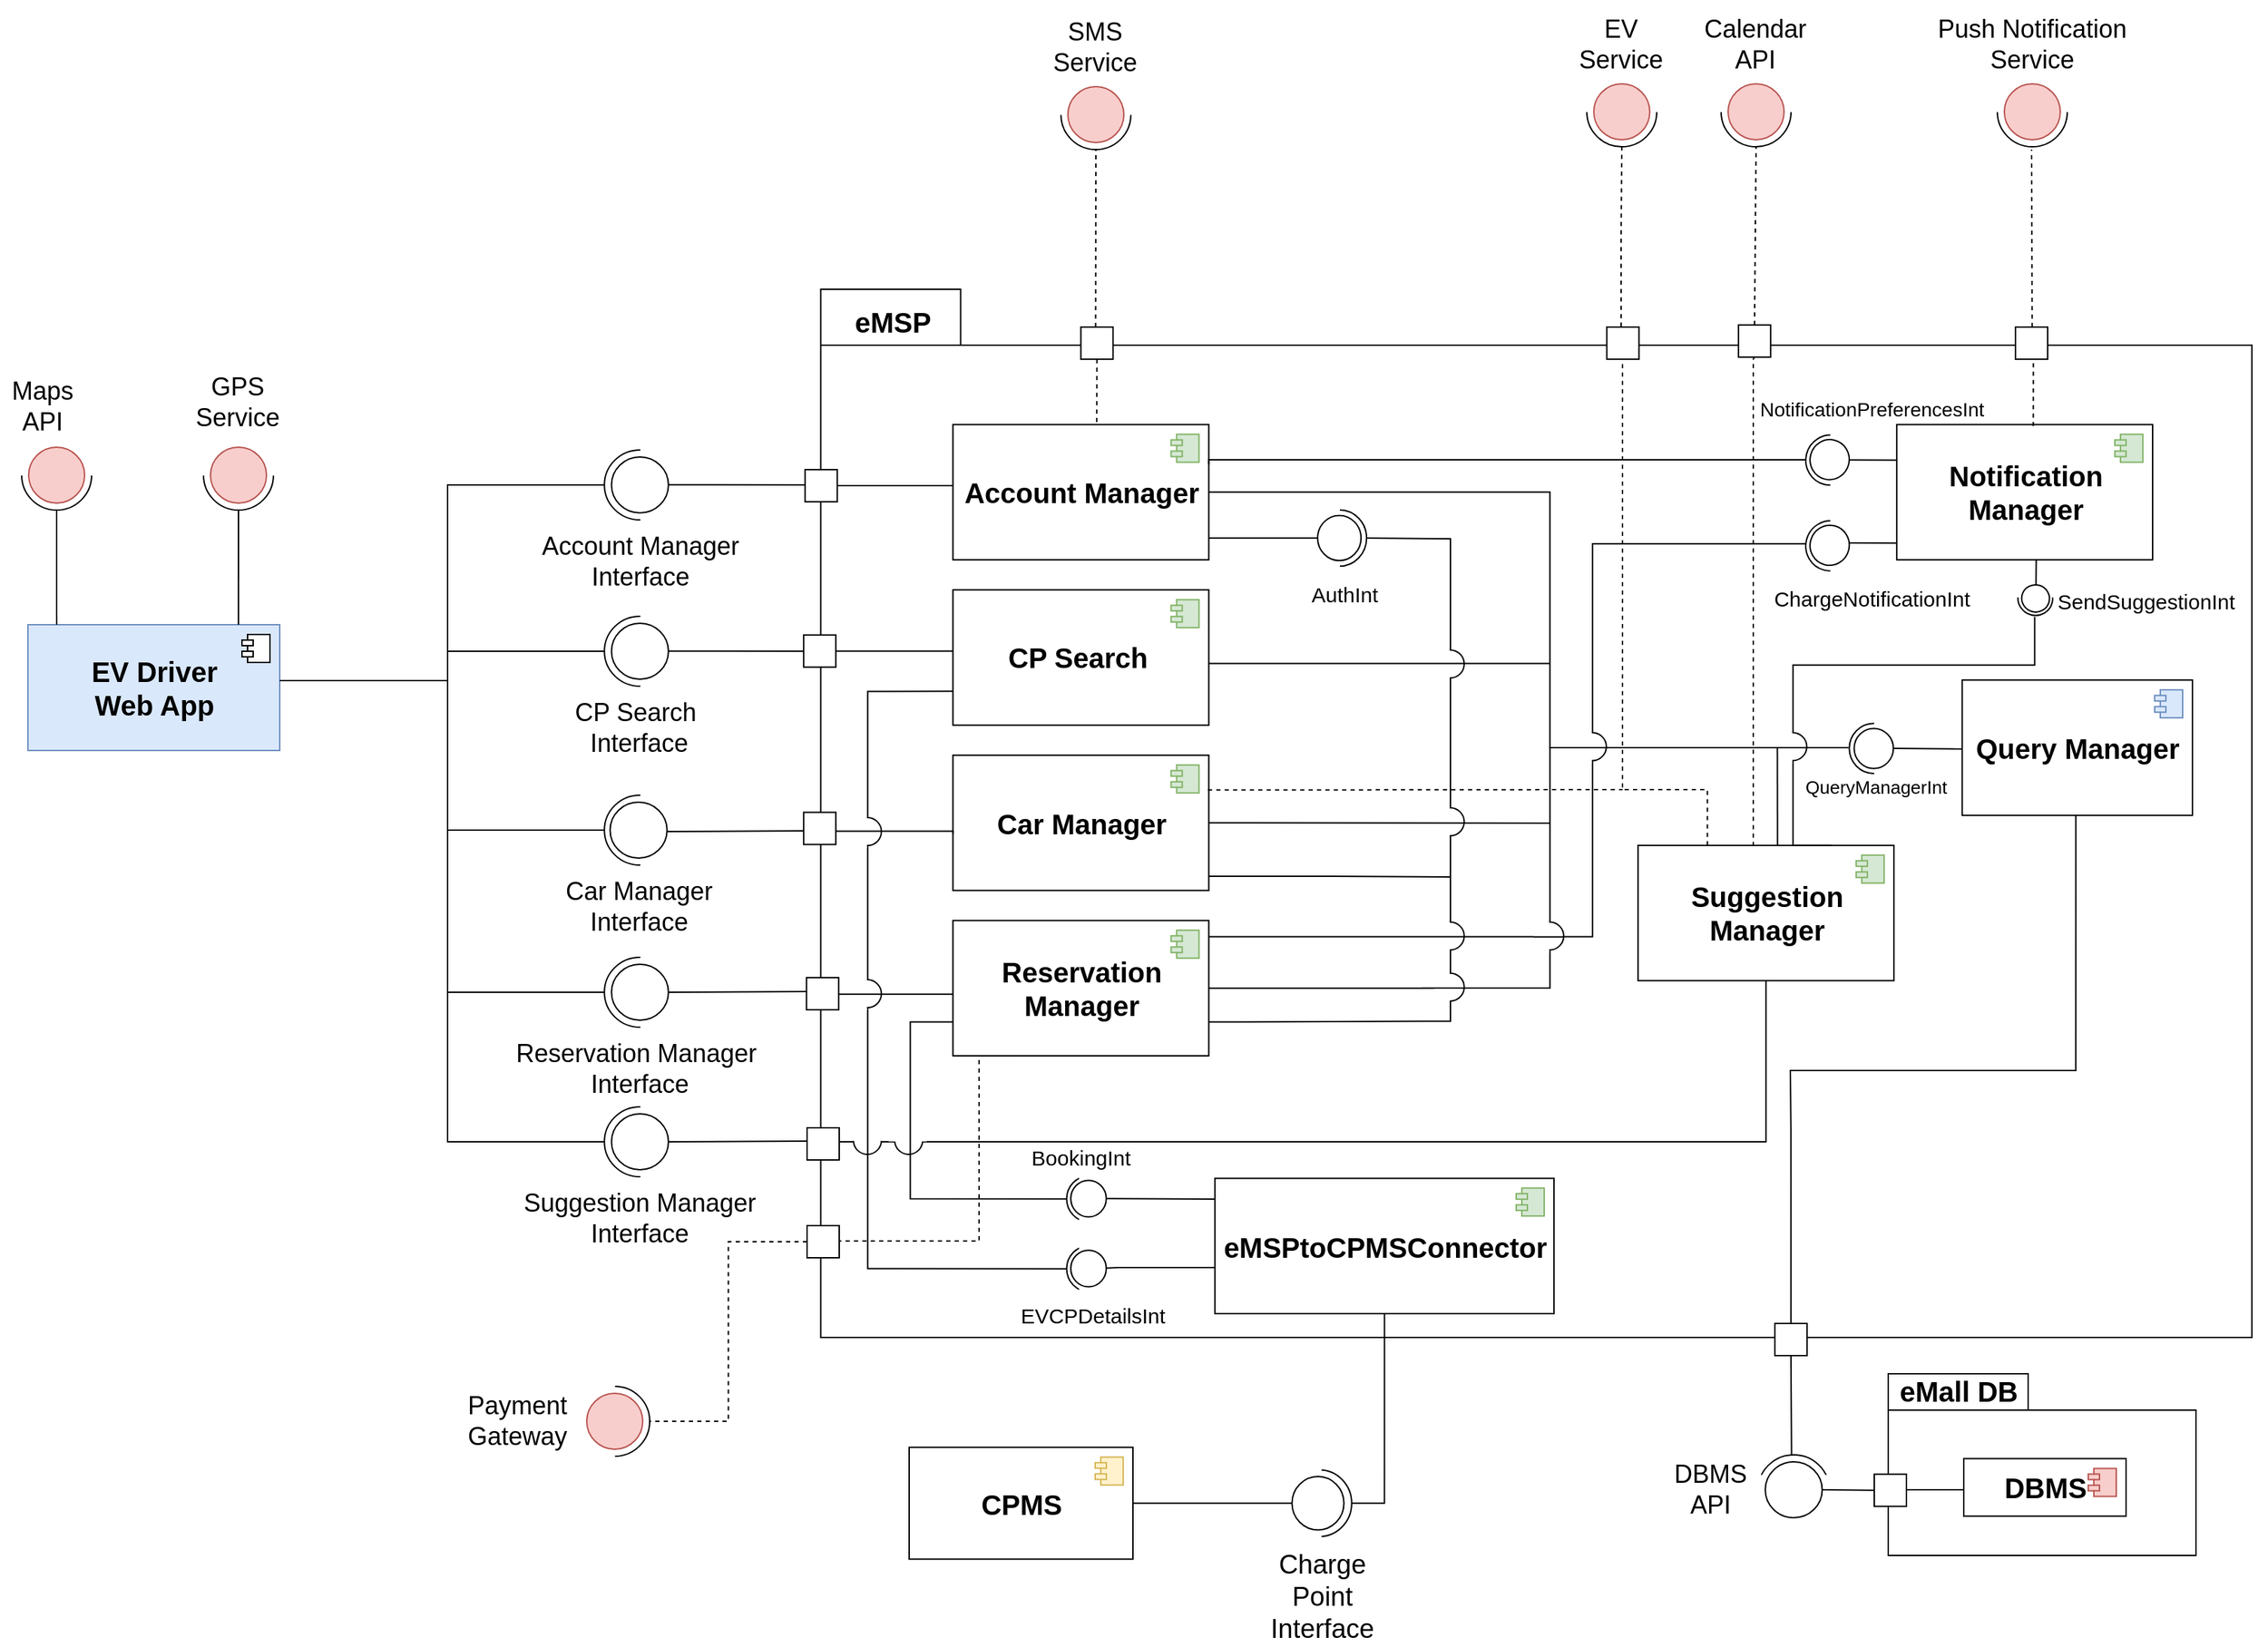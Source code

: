 <mxfile>
    <diagram id="Lw5kkMuMrnF7vJ6KjVIi" name="Pagina-1">
        <mxGraphModel dx="2092" dy="1938" grid="1" gridSize="10" guides="1" tooltips="1" connect="1" arrows="1" fold="1" page="1" pageScale="1" pageWidth="827" pageHeight="1169" math="0" shadow="0">
            <root>
                <mxCell id="0"/>
                <mxCell id="1" parent="0"/>
                <mxCell id="273" value="" style="ellipse;fillColor=#ffffff;strokeColor=#000000;fontSize=20;" parent="1" vertex="1">
                    <mxGeometry x="426.995" y="284" width="50.877" height="50" as="geometry"/>
                </mxCell>
                <mxCell id="274" value="" style="rounded=0;whiteSpace=wrap;html=1;fontSize=20;strokeWidth=0;strokeColor=none;rotation=-90;" parent="1" vertex="1">
                    <mxGeometry x="427.17" y="295.17" width="54.17" height="60" as="geometry"/>
                </mxCell>
                <mxCell id="224" value="" style="endArrow=none;html=1;fontSize=20;entryX=0;entryY=0.5;entryDx=0;entryDy=0;dashed=1;exitX=0.538;exitY=-0.005;exitDx=0;exitDy=0;exitPerimeter=0;" parent="1" edge="1">
                    <mxGeometry width="50" height="50" relative="1" as="geometry">
                        <mxPoint x="622.874" y="-522.965" as="sourcePoint"/>
                        <mxPoint x="622.5" y="-650" as="targetPoint"/>
                    </mxGeometry>
                </mxCell>
                <mxCell id="94" value="&lt;b style=&quot;font-size: 20px&quot;&gt;EV Driver&lt;br&gt;Web App&lt;/b&gt;" style="html=1;dropTarget=0;fontSize=20;fillColor=#dae8fc;strokeColor=#6c8ebf;" parent="1" vertex="1">
                    <mxGeometry x="-810" y="-310" width="180" height="90" as="geometry"/>
                </mxCell>
                <mxCell id="95" value="" style="shape=module;jettyWidth=8;jettyHeight=4;fontSize=20;" parent="94" vertex="1">
                    <mxGeometry x="1" width="20" height="20" relative="1" as="geometry">
                        <mxPoint x="-27" y="7" as="offset"/>
                    </mxGeometry>
                </mxCell>
                <mxCell id="137" value="" style="group;dashed=1;fontSize=20;" parent="1" vertex="1" connectable="0">
                    <mxGeometry x="-520" y="-440" width="290" height="100" as="geometry"/>
                </mxCell>
                <mxCell id="90" value="" style="ellipse;fillColor=#ffffff;strokeColor=#000000;fontSize=20;" parent="137" vertex="1">
                    <mxGeometry x="122.105" y="5" width="50.877" height="50" as="geometry"/>
                </mxCell>
                <mxCell id="91" value="" style="rounded=0;whiteSpace=wrap;html=1;fontSize=20;strokeWidth=0;strokeColor=none;" parent="137" vertex="1">
                    <mxGeometry x="147.544" width="30.526" height="60" as="geometry"/>
                </mxCell>
                <mxCell id="89" value="" style="ellipse;fillColor=#ffffff;strokeColor=#000000;fontSize=20;shadow=0;sketch=0;" parent="137" vertex="1">
                    <mxGeometry x="127.193" y="10" width="40.702" height="40" as="geometry"/>
                </mxCell>
                <mxCell id="96" value="" style="endArrow=none;html=1;fontSize=20;strokeWidth=1;endSize=6;" parent="137" edge="1">
                    <mxGeometry width="50" height="50" relative="1" as="geometry">
                        <mxPoint x="167.895" y="29.83" as="sourcePoint"/>
                        <mxPoint x="280" y="30" as="targetPoint"/>
                    </mxGeometry>
                </mxCell>
                <mxCell id="98" value="Account Manager Interface" style="text;html=1;strokeColor=none;fillColor=none;align=center;verticalAlign=middle;whiteSpace=wrap;rounded=0;fontSize=18;" parent="137" vertex="1">
                    <mxGeometry x="50.7" y="70" width="193.68" height="30" as="geometry"/>
                </mxCell>
                <mxCell id="144" value="" style="group;fontSize=20;" parent="1" vertex="1" connectable="0">
                    <mxGeometry x="-520" y="-321" width="290" height="100" as="geometry"/>
                </mxCell>
                <mxCell id="145" value="" style="ellipse;fillColor=#ffffff;strokeColor=#000000;fontSize=20;" parent="144" vertex="1">
                    <mxGeometry x="122.105" y="5" width="50.877" height="50" as="geometry"/>
                </mxCell>
                <mxCell id="146" value="" style="rounded=0;whiteSpace=wrap;html=1;fontSize=20;strokeWidth=0;strokeColor=none;" parent="144" vertex="1">
                    <mxGeometry x="147.544" width="30.526" height="60" as="geometry"/>
                </mxCell>
                <mxCell id="147" value="" style="ellipse;fillColor=#ffffff;strokeColor=#000000;fontSize=20;" parent="144" vertex="1">
                    <mxGeometry x="127.193" y="10" width="40.702" height="40" as="geometry"/>
                </mxCell>
                <mxCell id="148" value="" style="endArrow=none;html=1;fontSize=20;strokeWidth=1;endSize=6;" parent="144" edge="1">
                    <mxGeometry width="50" height="50" relative="1" as="geometry">
                        <mxPoint x="10" y="30" as="sourcePoint"/>
                        <mxPoint x="122.105" y="30" as="targetPoint"/>
                    </mxGeometry>
                </mxCell>
                <mxCell id="149" value="" style="endArrow=none;html=1;fontSize=20;strokeWidth=1;endSize=6;" parent="144" edge="1">
                    <mxGeometry width="50" height="50" relative="1" as="geometry">
                        <mxPoint x="167.895" y="29.83" as="sourcePoint"/>
                        <mxPoint x="280" y="30" as="targetPoint"/>
                    </mxGeometry>
                </mxCell>
                <mxCell id="150" value="CP Search&amp;nbsp;&lt;br style=&quot;font-size: 18px;&quot;&gt;Interface" style="text;html=1;strokeColor=none;fillColor=none;align=center;verticalAlign=middle;whiteSpace=wrap;rounded=0;fontSize=18;" parent="144" vertex="1">
                    <mxGeometry x="76.316" y="70" width="142.456" height="30" as="geometry"/>
                </mxCell>
                <mxCell id="185" value="" style="group;rotation=90;fontSize=20;" parent="1" connectable="0" vertex="1">
                    <mxGeometry x="-817.5" y="-450" width="55" height="60" as="geometry"/>
                </mxCell>
                <mxCell id="182" value="" style="ellipse;fillColor=#ffffff;strokeColor=#000000;fontSize=20;rotation=-90;" parent="185" vertex="1">
                    <mxGeometry x="3" y="8" width="50" height="50" as="geometry"/>
                </mxCell>
                <mxCell id="183" value="" style="rounded=0;whiteSpace=wrap;html=1;fontSize=20;strokeWidth=0;rotation=-90;strokeColor=none;" parent="185" vertex="1">
                    <mxGeometry x="13" y="-12" width="30" height="60" as="geometry"/>
                </mxCell>
                <mxCell id="184" value="" style="ellipse;fillColor=#f8cecc;strokeColor=#b85450;fontSize=20;rotation=-90;" parent="185" vertex="1">
                    <mxGeometry x="8" y="13" width="40" height="40" as="geometry"/>
                </mxCell>
                <mxCell id="192" value="" style="endArrow=none;html=1;fontSize=20;entryX=0;entryY=0.5;entryDx=0;entryDy=0;exitX=0.114;exitY=0;exitDx=0;exitDy=0;exitPerimeter=0;" parent="1" source="94" target="182" edge="1">
                    <mxGeometry width="50" height="50" relative="1" as="geometry">
                        <mxPoint x="-709" y="-310" as="sourcePoint"/>
                        <mxPoint x="-560" y="-390" as="targetPoint"/>
                    </mxGeometry>
                </mxCell>
                <mxCell id="193" value="" style="endArrow=none;html=1;fontSize=20;entryX=0;entryY=0.5;entryDx=0;entryDy=0;exitX=0.836;exitY=0;exitDx=0;exitDy=0;exitPerimeter=0;" parent="1" source="94" target="188" edge="1">
                    <mxGeometry width="50" height="50" relative="1" as="geometry">
                        <mxPoint x="-559" y="-310" as="sourcePoint"/>
                        <mxPoint x="-629.5" y="-490" as="targetPoint"/>
                    </mxGeometry>
                </mxCell>
                <mxCell id="93" value="" style="endArrow=none;html=1;fontSize=20;strokeWidth=1;endSize=6;edgeStyle=orthogonalEdgeStyle;rounded=0;entryX=0;entryY=0.5;entryDx=0;entryDy=0;exitX=1;exitY=0.444;exitDx=0;exitDy=0;exitPerimeter=0;" parent="1" source="94" target="90" edge="1">
                    <mxGeometry width="50" height="50" relative="1" as="geometry">
                        <mxPoint x="-504.21" y="-270" as="sourcePoint"/>
                        <mxPoint x="-400" y="-420" as="targetPoint"/>
                        <Array as="points">
                            <mxPoint x="-510" y="-270"/>
                            <mxPoint x="-510" y="-410"/>
                        </Array>
                    </mxGeometry>
                </mxCell>
                <mxCell id="213" value="" style="group;rotation=90;rounded=0;fontSize=20;" parent="1" connectable="0" vertex="1">
                    <mxGeometry x="301.5" y="-710" width="67.5" height="60" as="geometry"/>
                </mxCell>
                <mxCell id="214" value="" style="ellipse;fillColor=#ffffff;strokeColor=#000000;fontSize=20;rotation=-90;" parent="213" vertex="1">
                    <mxGeometry x="3" y="8" width="50" height="50" as="geometry"/>
                </mxCell>
                <mxCell id="215" value="" style="rounded=0;whiteSpace=wrap;html=1;fontSize=20;strokeWidth=0;rotation=-90;strokeColor=none;" parent="213" vertex="1">
                    <mxGeometry x="13" y="-12" width="30" height="60" as="geometry"/>
                </mxCell>
                <mxCell id="216" value="" style="ellipse;fillColor=#f8cecc;strokeColor=#b85450;fontSize=20;rotation=-90;" parent="213" vertex="1">
                    <mxGeometry x="8" y="13" width="40" height="40" as="geometry"/>
                </mxCell>
                <mxCell id="218" value="" style="endArrow=none;html=1;fontSize=20;entryX=0;entryY=0.5;entryDx=0;entryDy=0;dashed=1;exitX=0.446;exitY=-0.012;exitDx=0;exitDy=0;exitPerimeter=0;edgeStyle=orthogonalEdgeStyle;" parent="1" source="328" target="214" edge="1">
                    <mxGeometry width="50" height="50" relative="1" as="geometry">
                        <mxPoint x="321" y="-527" as="sourcePoint"/>
                        <mxPoint x="250.5" y="-707" as="targetPoint"/>
                    </mxGeometry>
                </mxCell>
                <mxCell id="219" value="" style="group;rotation=90;rounded=0;fontSize=20;" parent="1" connectable="0" vertex="1">
                    <mxGeometry x="595" y="-710" width="55" height="60" as="geometry"/>
                </mxCell>
                <mxCell id="220" value="" style="ellipse;fillColor=#ffffff;strokeColor=#000000;fontSize=20;rotation=-90;" parent="219" vertex="1">
                    <mxGeometry x="3" y="8" width="50" height="50" as="geometry"/>
                </mxCell>
                <mxCell id="221" value="" style="rounded=0;whiteSpace=wrap;html=1;fontSize=20;strokeWidth=0;rotation=-90;strokeColor=none;" parent="219" vertex="1">
                    <mxGeometry x="13" y="-12" width="30" height="60" as="geometry"/>
                </mxCell>
                <mxCell id="222" value="" style="ellipse;fillColor=#f8cecc;strokeColor=#b85450;fontSize=20;rotation=-90;" parent="219" vertex="1">
                    <mxGeometry x="8" y="13" width="40" height="40" as="geometry"/>
                </mxCell>
                <mxCell id="223" value="Push Notification&lt;br style=&quot;font-size: 18px;&quot;&gt;Service" style="text;html=1;strokeColor=none;fillColor=none;align=center;verticalAlign=middle;whiteSpace=wrap;rounded=0;fontSize=18;" parent="1" vertex="1">
                    <mxGeometry x="552.5" y="-745" width="140" height="40" as="geometry"/>
                </mxCell>
                <mxCell id="245" value="" style="group;fontStyle=0;fontSize=20;" parent="1" vertex="1" connectable="0">
                    <mxGeometry x="-520" y="-193" width="290" height="90" as="geometry"/>
                </mxCell>
                <mxCell id="246" value="" style="ellipse;fillColor=#ffffff;strokeColor=#000000;fontSize=20;fontStyle=4" parent="245" vertex="1">
                    <mxGeometry x="122.105" y="5" width="50.877" height="50" as="geometry"/>
                </mxCell>
                <mxCell id="247" value="" style="rounded=0;whiteSpace=wrap;html=1;fontSize=20;strokeWidth=0;strokeColor=none;fontStyle=4" parent="245" vertex="1">
                    <mxGeometry x="147.544" width="30.526" height="60" as="geometry"/>
                </mxCell>
                <mxCell id="248" value="" style="ellipse;fillColor=#ffffff;strokeColor=#000000;fontSize=20;fontStyle=4" parent="245" vertex="1">
                    <mxGeometry x="126.193" y="10" width="40.702" height="40" as="geometry"/>
                </mxCell>
                <mxCell id="249" value="" style="endArrow=none;html=1;fontSize=20;strokeWidth=1;endSize=6;rounded=0;fontStyle=4;edgeStyle=orthogonalEdgeStyle;" parent="245" edge="1">
                    <mxGeometry width="50" height="50" relative="1" as="geometry">
                        <mxPoint x="10" y="-77" as="sourcePoint"/>
                        <mxPoint x="122.105" y="30" as="targetPoint"/>
                        <Array as="points">
                            <mxPoint x="10" y="-50"/>
                            <mxPoint x="10" y="30"/>
                        </Array>
                    </mxGeometry>
                </mxCell>
                <mxCell id="250" value="" style="endArrow=none;html=1;fontSize=20;strokeWidth=1;endSize=6;fontStyle=4;entryX=0;entryY=0.5;entryDx=0;entryDy=0;" parent="245" edge="1">
                    <mxGeometry width="50" height="50" relative="1" as="geometry">
                        <mxPoint x="167" y="31" as="sourcePoint"/>
                        <mxPoint x="265" y="30.5" as="targetPoint"/>
                    </mxGeometry>
                </mxCell>
                <mxCell id="251" value="Car Manager&lt;br style=&quot;font-size: 18px;&quot;&gt;Interface" style="text;html=1;strokeColor=none;fillColor=none;align=center;verticalAlign=middle;whiteSpace=wrap;rounded=0;fontSize=18;fontStyle=0" parent="245" vertex="1">
                    <mxGeometry x="76.316" y="70" width="142.456" height="30" as="geometry"/>
                </mxCell>
                <mxCell id="252" value="" style="group;fontSize=20;" parent="1" connectable="0" vertex="1">
                    <mxGeometry x="520" y="225" width="220" height="130" as="geometry"/>
                </mxCell>
                <mxCell id="253" value="" style="shape=folder;fontStyle=1;spacingTop=10;tabWidth=100;tabHeight=26;tabPosition=left;html=1;direction=east;flipV=0;flipH=0;labelPosition=center;verticalLabelPosition=middle;align=center;verticalAlign=middle;horizontal=1;labelBackgroundColor=none;fontSize=20;" parent="252" vertex="1">
                    <mxGeometry y="1" width="220.0" height="130" as="geometry"/>
                </mxCell>
                <mxCell id="254" value="eMall DB" style="text;strokeColor=none;fillColor=none;html=1;fontSize=20;fontStyle=1;verticalAlign=middle;align=center;" parent="252" vertex="1">
                    <mxGeometry y="3" width="100" height="20" as="geometry"/>
                </mxCell>
                <mxCell id="266" value="&lt;b style=&quot;font-size: 20px;&quot;&gt;DBMS&lt;/b&gt;" style="html=1;dropTarget=0;fontSize=20;fontStyle=0;" parent="252" vertex="1">
                    <mxGeometry x="53.976" y="61.714" width="116.044" height="41.133" as="geometry"/>
                </mxCell>
                <mxCell id="267" value="" style="shape=module;jettyWidth=8;jettyHeight=4;fontSize=20;fillColor=#f8cecc;strokeColor=#b85450;" parent="266" vertex="1">
                    <mxGeometry x="1" width="20" height="20" relative="1" as="geometry">
                        <mxPoint x="-27" y="7" as="offset"/>
                    </mxGeometry>
                </mxCell>
                <mxCell id="Wueq8j8OSEsdgoLi7fvw-907" value="" style="whiteSpace=wrap;html=1;aspect=fixed;rounded=0;fontSize=20;fillColor=#FFFFFF;" parent="252" vertex="1">
                    <mxGeometry x="-10" y="72.85" width="23" height="23" as="geometry"/>
                </mxCell>
                <mxCell id="Wueq8j8OSEsdgoLi7fvw-910" value="" style="endArrow=none;html=1;fontSize=20;strokeWidth=1;endSize=6;" parent="252" edge="1">
                    <mxGeometry width="50" height="50" relative="1" as="geometry">
                        <mxPoint x="13.005" y="84.01" as="sourcePoint"/>
                        <mxPoint x="54.22" y="84.01" as="targetPoint"/>
                    </mxGeometry>
                </mxCell>
                <mxCell id="259" value="" style="endArrow=none;html=1;rounded=0;fontSize=20;endSize=6;strokeWidth=1;exitX=1;exitY=0.5;exitDx=0;exitDy=0;edgeStyle=orthogonalEdgeStyle;" parent="1" source="203" edge="1">
                    <mxGeometry width="50" height="50" relative="1" as="geometry">
                        <mxPoint x="460" y="-150" as="sourcePoint"/>
                        <mxPoint x="270" y="-260" as="targetPoint"/>
                    </mxGeometry>
                </mxCell>
                <mxCell id="275" value="" style="ellipse;fillColor=#ffffff;strokeColor=#000000;fontSize=20;rotation=-180;" parent="1" vertex="1">
                    <mxGeometry x="432.083" y="289" width="40.702" height="40" as="geometry"/>
                </mxCell>
                <mxCell id="276" value="" style="endArrow=none;html=1;fontSize=20;strokeWidth=1;endSize=6;entryX=0;entryY=0.5;entryDx=0;entryDy=0;exitX=0;exitY=0.5;exitDx=0;exitDy=0;" parent="1" source="275" target="Wueq8j8OSEsdgoLi7fvw-907" edge="1">
                    <mxGeometry width="50" height="50" relative="1" as="geometry">
                        <mxPoint x="480" y="269" as="sourcePoint"/>
                        <mxPoint x="987.89" y="-136" as="targetPoint"/>
                    </mxGeometry>
                </mxCell>
                <mxCell id="277" value="DBMS&lt;br style=&quot;font-size: 18px;&quot;&gt;API" style="text;html=1;strokeColor=none;fillColor=none;align=center;verticalAlign=middle;whiteSpace=wrap;rounded=0;fontSize=18;" parent="1" vertex="1">
                    <mxGeometry x="360" y="293.65" width="65.79" height="30" as="geometry"/>
                </mxCell>
                <mxCell id="326" value="" style="endArrow=none;html=1;rounded=0;fontSize=20;endSize=6;strokeWidth=1;exitX=1;exitY=0.75;exitDx=0;exitDy=0;" parent="1" source="203" edge="1">
                    <mxGeometry width="50" height="50" relative="1" as="geometry">
                        <mxPoint x="210" y="-170" as="sourcePoint"/>
                        <mxPoint x="200" y="-172" as="targetPoint"/>
                    </mxGeometry>
                </mxCell>
                <mxCell id="330" value="" style="group;fontStyle=4;fontSize=20;" parent="1" connectable="0" vertex="1">
                    <mxGeometry x="-79" y="-730" width="60" height="198.45" as="geometry"/>
                </mxCell>
                <mxCell id="225" value="" style="group;rotation=90;rounded=0;fontSize=20;" parent="330" connectable="0" vertex="1">
                    <mxGeometry x="4.5" y="22" width="55" height="60" as="geometry"/>
                </mxCell>
                <mxCell id="226" value="" style="ellipse;fillColor=#ffffff;strokeColor=#000000;fontSize=20;rotation=-90;" parent="225" vertex="1">
                    <mxGeometry x="3" y="8" width="50" height="50" as="geometry"/>
                </mxCell>
                <mxCell id="227" value="" style="rounded=0;whiteSpace=wrap;html=1;fontSize=20;strokeWidth=0;rotation=-90;strokeColor=none;" parent="225" vertex="1">
                    <mxGeometry x="13" y="-12" width="30" height="60" as="geometry"/>
                </mxCell>
                <mxCell id="228" value="" style="ellipse;fillColor=#f8cecc;strokeColor=#b85450;fontSize=20;rotation=-90;" parent="225" vertex="1">
                    <mxGeometry x="8" y="13" width="40" height="40" as="geometry"/>
                </mxCell>
                <mxCell id="229" value="SMS Service" style="text;html=1;strokeColor=none;fillColor=none;align=center;verticalAlign=middle;whiteSpace=wrap;rounded=0;fontSize=18;" parent="330" vertex="1">
                    <mxGeometry x="2" y="-8" width="60" height="30" as="geometry"/>
                </mxCell>
                <mxCell id="331" value="" style="group;fontSize=20;" parent="1" vertex="1" connectable="0">
                    <mxGeometry x="390" y="-740" width="60" height="198.45" as="geometry"/>
                </mxCell>
                <mxCell id="195" value="" style="group;rotation=90;rounded=0;fontSize=20;" parent="331" connectable="0" vertex="1">
                    <mxGeometry x="7.5" y="30" width="55" height="60" as="geometry"/>
                </mxCell>
                <mxCell id="196" value="" style="ellipse;fillColor=#ffffff;strokeColor=#000000;fontSize=20;rotation=-90;" parent="195" vertex="1">
                    <mxGeometry x="3" y="8" width="50" height="50" as="geometry"/>
                </mxCell>
                <mxCell id="197" value="" style="rounded=0;whiteSpace=wrap;html=1;fontSize=20;strokeWidth=0;rotation=-90;strokeColor=none;" parent="195" vertex="1">
                    <mxGeometry x="13" y="-12" width="30" height="60" as="geometry"/>
                </mxCell>
                <mxCell id="198" value="" style="ellipse;fillColor=#f8cecc;strokeColor=#b85450;fontSize=20;rotation=-90;" parent="195" vertex="1">
                    <mxGeometry x="8" y="13" width="40" height="40" as="geometry"/>
                </mxCell>
                <mxCell id="199" value="Calendar&lt;br style=&quot;font-size: 18px;&quot;&gt;API" style="text;html=1;strokeColor=none;fillColor=none;align=center;verticalAlign=middle;whiteSpace=wrap;rounded=0;fontSize=18;" parent="331" vertex="1">
                    <mxGeometry x="5" width="60" height="30" as="geometry"/>
                </mxCell>
                <mxCell id="230" value="" style="endArrow=none;html=1;fontSize=20;dashed=1;entryX=0;entryY=0.5;entryDx=0;entryDy=0;exitX=0.458;exitY=-0.004;exitDx=0;exitDy=0;exitPerimeter=0;" parent="1" source="324" target="226" edge="1">
                    <mxGeometry width="50" height="50" relative="1" as="geometry">
                        <mxPoint x="-49" y="-459" as="sourcePoint"/>
                        <mxPoint x="-50" y="-649" as="targetPoint"/>
                    </mxGeometry>
                </mxCell>
                <mxCell id="332" value="" style="group;fontSize=20;" parent="1" vertex="1" connectable="0">
                    <mxGeometry x="-430" y="200" width="60" height="198" as="geometry"/>
                </mxCell>
                <mxCell id="207" value="" style="group;rotation=0;rounded=0;fontSize=20;" parent="332" connectable="0" vertex="1">
                    <mxGeometry x="8.5" y="30" width="55" height="60" as="geometry"/>
                </mxCell>
                <mxCell id="208" value="" style="ellipse;fillColor=#ffffff;strokeColor=#000000;fontSize=20;rotation=-180;" parent="207" vertex="1">
                    <mxGeometry x="6" y="5" width="50" height="50" as="geometry"/>
                </mxCell>
                <mxCell id="209" value="" style="rounded=0;whiteSpace=wrap;html=1;fontSize=20;strokeWidth=0;rotation=-180;strokeColor=none;" parent="207" vertex="1">
                    <mxGeometry x="1" width="30" height="60" as="geometry"/>
                </mxCell>
                <mxCell id="210" value="" style="ellipse;fillColor=#f8cecc;strokeColor=#b85450;fontSize=20;rotation=-180;" parent="207" vertex="1">
                    <mxGeometry x="11" y="10" width="40" height="40" as="geometry"/>
                </mxCell>
                <mxCell id="200" value="" style="endArrow=none;html=1;fontSize=20;exitX=0.5;exitY=0;exitDx=0;exitDy=0;entryX=0;entryY=0.5;entryDx=0;entryDy=0;dashed=1;" parent="1" source="327" target="196" edge="1">
                    <mxGeometry width="50" height="50" relative="1" as="geometry">
                        <mxPoint x="417.159" y="-523.183" as="sourcePoint"/>
                        <mxPoint x="342.5" y="-722" as="targetPoint"/>
                    </mxGeometry>
                </mxCell>
                <mxCell id="212" value="" style="endArrow=none;html=1;fontSize=20;entryX=0;entryY=0.5;entryDx=0;entryDy=0;dashed=1;edgeStyle=orthogonalEdgeStyle;exitX=0;exitY=0.5;exitDx=0;exitDy=0;rounded=0;" parent="1" source="329" target="208" edge="1">
                    <mxGeometry width="50" height="50" relative="1" as="geometry">
                        <mxPoint x="-240" y="120" as="sourcePoint"/>
                        <mxPoint x="130.5" y="-722" as="targetPoint"/>
                    </mxGeometry>
                </mxCell>
                <mxCell id="339" value="" style="endArrow=none;dashed=1;html=1;rounded=0;fontSize=20;endSize=6;strokeWidth=1;entryX=0.5;entryY=1;entryDx=0;entryDy=0;" parent="1" target="328" edge="1">
                    <mxGeometry width="50" height="50" relative="1" as="geometry">
                        <mxPoint x="322" y="-450" as="sourcePoint"/>
                        <mxPoint x="280" y="-400" as="targetPoint"/>
                    </mxGeometry>
                </mxCell>
                <mxCell id="340" value="" style="endArrow=none;dashed=1;html=1;rounded=0;fontSize=20;endSize=6;strokeWidth=1;entryX=0.5;entryY=1;entryDx=0;entryDy=0;" parent="1" target="315" edge="1">
                    <mxGeometry width="50" height="50" relative="1" as="geometry">
                        <mxPoint x="540" y="-460" as="sourcePoint"/>
                        <mxPoint x="590" y="-430" as="targetPoint"/>
                    </mxGeometry>
                </mxCell>
                <mxCell id="217" value="EV &lt;br style=&quot;font-size: 18px;&quot;&gt;Service" style="text;html=1;strokeColor=none;fillColor=none;align=center;verticalAlign=middle;whiteSpace=wrap;rounded=0;fontSize=18;" parent="1" vertex="1">
                    <mxGeometry x="289" y="-740" width="80" height="30" as="geometry"/>
                </mxCell>
                <mxCell id="191" value="GPS&lt;br style=&quot;font-size: 18px;&quot;&gt;Service" style="text;html=1;strokeColor=none;fillColor=none;align=center;verticalAlign=middle;whiteSpace=wrap;rounded=0;fontSize=18;" parent="1" vertex="1">
                    <mxGeometry x="-690" y="-484" width="60" height="30" as="geometry"/>
                </mxCell>
                <mxCell id="187" value="" style="group;rotation=90;rounded=0;fontSize=20;" parent="1" connectable="0" vertex="1">
                    <mxGeometry x="-687.5" y="-450" width="55" height="60" as="geometry"/>
                </mxCell>
                <mxCell id="188" value="" style="ellipse;fillColor=#ffffff;strokeColor=#000000;fontSize=20;rotation=-90;" parent="187" vertex="1">
                    <mxGeometry x="3" y="8" width="50" height="50" as="geometry"/>
                </mxCell>
                <mxCell id="189" value="" style="rounded=0;whiteSpace=wrap;html=1;fontSize=20;strokeWidth=0;rotation=-90;strokeColor=none;" parent="187" vertex="1">
                    <mxGeometry x="13" y="-12" width="30" height="60" as="geometry"/>
                </mxCell>
                <mxCell id="190" value="" style="ellipse;fillColor=#f8cecc;strokeColor=#b85450;fontSize=20;rotation=-90;" parent="187" vertex="1">
                    <mxGeometry x="8" y="13" width="40" height="40" as="geometry"/>
                </mxCell>
                <mxCell id="5" value="" style="group;fontSize=20;" parent="1" connectable="0" vertex="1">
                    <mxGeometry x="-230" y="-550" width="1020" height="750.003" as="geometry"/>
                </mxCell>
                <mxCell id="280" value="" style="rounded=1;whiteSpace=wrap;html=1;fontSize=20;strokeWidth=1;strokeColor=#FFFFFF;" parent="5" vertex="1">
                    <mxGeometry x="355.691" y="489.326" width="10.671" height="21.509" as="geometry"/>
                </mxCell>
                <mxCell id="30" value="&lt;b style=&quot;font-size: 20px;&quot;&gt;Account Manager&lt;/b&gt;" style="html=1;dropTarget=0;fontSize=20;" parent="5" vertex="1">
                    <mxGeometry x="81.301" y="96.79" width="182.927" height="96.79" as="geometry"/>
                </mxCell>
                <mxCell id="31" value="" style="shape=module;jettyWidth=8;jettyHeight=4;fontSize=20;fillColor=#d5e8d4;strokeColor=#82b366;" parent="30" vertex="1">
                    <mxGeometry x="1" width="20" height="20" relative="1" as="geometry">
                        <mxPoint x="-27" y="7" as="offset"/>
                    </mxGeometry>
                </mxCell>
                <mxCell id="izaFajcsEE2UDhvrSL2r-1" value="" style="shape=folder;fontStyle=1;spacingTop=10;tabWidth=100;tabHeight=40;tabPosition=left;html=1;direction=east;flipV=0;flipH=0;labelPosition=center;verticalLabelPosition=middle;align=center;verticalAlign=middle;horizontal=1;labelBackgroundColor=none;fontSize=20;" parent="5" vertex="1">
                    <mxGeometry x="-13.21" width="1023.21" height="750" as="geometry"/>
                </mxCell>
                <mxCell id="3" value="eMSP" style="text;html=1;strokeColor=none;fillColor=none;align=center;verticalAlign=middle;whiteSpace=wrap;rounded=0;fontSize=20;fontStyle=1" parent="5" vertex="1">
                    <mxGeometry x="-9.144" y="-3.23" width="94.786" height="51.791" as="geometry"/>
                </mxCell>
                <mxCell id="203" value="&lt;b style=&quot;font-size: 20px;&quot;&gt;Car Manager&lt;/b&gt;" style="html=1;dropTarget=0;fontSize=20;" parent="5" vertex="1">
                    <mxGeometry x="81.301" y="333.387" width="182.927" height="96.79" as="geometry"/>
                </mxCell>
                <mxCell id="204" value="" style="shape=module;jettyWidth=8;jettyHeight=4;fontSize=20;fillColor=#d5e8d4;strokeColor=#82b366;" parent="203" vertex="1">
                    <mxGeometry x="1" width="20" height="20" relative="1" as="geometry">
                        <mxPoint x="-27" y="7" as="offset"/>
                    </mxGeometry>
                </mxCell>
                <mxCell id="205" value="&lt;b style=&quot;font-size: 20px;&quot;&gt;Reservation &lt;br style=&quot;font-size: 20px;&quot;&gt;Manager&lt;/b&gt;" style="html=1;dropTarget=0;fontSize=20;" parent="5" vertex="1">
                    <mxGeometry x="81.301" y="451.685" width="182.927" height="96.79" as="geometry"/>
                </mxCell>
                <mxCell id="206" value="" style="shape=module;jettyWidth=8;jettyHeight=4;fontSize=20;fillColor=#d5e8d4;strokeColor=#82b366;" parent="205" vertex="1">
                    <mxGeometry x="1" width="20" height="20" relative="1" as="geometry">
                        <mxPoint x="-27" y="7" as="offset"/>
                    </mxGeometry>
                </mxCell>
                <mxCell id="260" value="" style="endArrow=none;html=1;rounded=0;fontSize=20;endSize=6;strokeWidth=1;exitX=1;exitY=0.75;exitDx=0;exitDy=0;entryX=0;entryY=0.5;entryDx=0;entryDy=0;" parent="5" source="205" target="667" edge="1">
                    <mxGeometry width="50" height="50" relative="1" as="geometry">
                        <mxPoint x="680.894" y="118.299" as="sourcePoint"/>
                        <mxPoint x="731.707" y="64.526" as="targetPoint"/>
                        <Array as="points">
                            <mxPoint x="436.992" y="523.74"/>
                            <mxPoint x="436.992" y="178.523"/>
                        </Array>
                    </mxGeometry>
                </mxCell>
                <mxCell id="271" value="" style="endArrow=none;html=1;rounded=0;fontSize=20;endSize=6;strokeWidth=1;exitX=1;exitY=0.5;exitDx=0;exitDy=0;strokeColor=none;" parent="5" source="205" edge="1">
                    <mxGeometry width="50" height="50" relative="1" as="geometry">
                        <mxPoint x="264.228" y="500.08" as="sourcePoint"/>
                        <mxPoint x="386.179" y="523.612" as="targetPoint"/>
                        <Array as="points"/>
                    </mxGeometry>
                </mxCell>
                <mxCell id="22" value="&lt;b style=&quot;font-size: 20px;&quot;&gt;Query Manager&lt;/b&gt;" style="html=1;dropTarget=0;fontSize=20;fontStyle=0;" parent="5" vertex="1">
                    <mxGeometry x="802.846" y="279.615" width="164.634" height="96.79" as="geometry"/>
                </mxCell>
                <mxCell id="23" value="" style="shape=module;jettyWidth=8;jettyHeight=4;fontSize=20;fillColor=#dae8fc;strokeColor=#6c8ebf;" parent="22" vertex="1">
                    <mxGeometry x="1" width="20" height="20" relative="1" as="geometry">
                        <mxPoint x="-27" y="7" as="offset"/>
                    </mxGeometry>
                </mxCell>
                <mxCell id="201" value="&lt;b style=&quot;font-size: 20px;&quot;&gt;CP Search&amp;nbsp;&lt;/b&gt;" style="html=1;dropTarget=0;fontSize=20;" parent="5" vertex="1">
                    <mxGeometry x="81.301" y="215.088" width="182.927" height="96.79" as="geometry"/>
                </mxCell>
                <mxCell id="202" value="" style="shape=module;jettyWidth=8;jettyHeight=4;fontSize=20;fillColor=#d5e8d4;strokeColor=#82b366;" parent="201" vertex="1">
                    <mxGeometry x="1" width="20" height="20" relative="1" as="geometry">
                        <mxPoint x="-27" y="7" as="offset"/>
                    </mxGeometry>
                </mxCell>
                <mxCell id="301" value="&lt;b style=&quot;font-size: 20px;&quot;&gt;Notification &lt;br style=&quot;font-size: 20px;&quot;&gt;Manager&lt;/b&gt;" style="html=1;dropTarget=0;fontSize=20;" parent="5" vertex="1">
                    <mxGeometry x="756.098" y="96.79" width="182.927" height="96.79" as="geometry"/>
                </mxCell>
                <mxCell id="302" value="" style="shape=module;jettyWidth=8;jettyHeight=4;fontSize=20;fillColor=#d5e8d4;strokeColor=#82b366;" parent="301" vertex="1">
                    <mxGeometry x="1" width="20" height="20" relative="1" as="geometry">
                        <mxPoint x="-27" y="7" as="offset"/>
                    </mxGeometry>
                </mxCell>
                <mxCell id="306" value="&lt;b style=&quot;font-size: 20px;&quot;&gt;Account Manager&lt;/b&gt;" style="html=1;dropTarget=0;fontSize=20;" parent="5" vertex="1">
                    <mxGeometry x="81.301" y="96.79" width="182.927" height="96.79" as="geometry"/>
                </mxCell>
                <mxCell id="307" value="" style="shape=module;jettyWidth=8;jettyHeight=4;fontSize=20;fillColor=#d5e8d4;strokeColor=#82b366;" parent="306" vertex="1">
                    <mxGeometry x="1" width="20" height="20" relative="1" as="geometry">
                        <mxPoint x="-27" y="7" as="offset"/>
                    </mxGeometry>
                </mxCell>
                <mxCell id="315" value="" style="whiteSpace=wrap;html=1;aspect=fixed;rounded=0;fontSize=20;" parent="5" vertex="1">
                    <mxGeometry x="840.955" y="27.047" width="23.0" height="23.0" as="geometry"/>
                </mxCell>
                <mxCell id="324" value="" style="whiteSpace=wrap;html=1;aspect=fixed;rounded=0;fontSize=20;fillColor=#FFFFFF;" parent="5" vertex="1">
                    <mxGeometry x="172.764" y="27.047" width="23.0" height="23.0" as="geometry"/>
                </mxCell>
                <mxCell id="328" value="" style="whiteSpace=wrap;html=1;aspect=fixed;rounded=0;fontSize=20;fillColor=#FFFFFF;" parent="5" vertex="1">
                    <mxGeometry x="548.78" y="27.047" width="23.0" height="23.0" as="geometry"/>
                </mxCell>
                <mxCell id="327" value="" style="whiteSpace=wrap;html=1;aspect=fixed;rounded=0;fontSize=20;fillColor=#FFFFFF;" parent="5" vertex="1">
                    <mxGeometry x="642.898" y="25.557" width="23.0" height="23.0" as="geometry"/>
                </mxCell>
                <mxCell id="335" value="" style="endArrow=none;dashed=1;html=1;rounded=0;fontSize=20;endSize=6;strokeWidth=1;exitX=0.5;exitY=1;exitDx=0;exitDy=0;entryX=0.562;entryY=0.002;entryDx=0;entryDy=0;entryPerimeter=0;" parent="5" source="324" target="306" edge="1">
                    <mxGeometry width="50" height="50" relative="1" as="geometry">
                        <mxPoint x="365.854" y="139.807" as="sourcePoint"/>
                        <mxPoint x="184.959" y="96.79" as="targetPoint"/>
                    </mxGeometry>
                </mxCell>
                <mxCell id="336" value="&lt;b style=&quot;font-size: 20px;&quot;&gt;Suggestion &lt;br style=&quot;font-size: 20px;&quot;&gt;Manager&lt;/b&gt;" style="html=1;dropTarget=0;fontSize=20;" parent="5" vertex="1">
                    <mxGeometry x="571.138" y="397.913" width="182.927" height="96.79" as="geometry"/>
                </mxCell>
                <mxCell id="337" value="" style="shape=module;jettyWidth=8;jettyHeight=4;fontSize=20;fillColor=#d5e8d4;strokeColor=#82b366;" parent="336" vertex="1">
                    <mxGeometry x="1" width="20" height="20" relative="1" as="geometry">
                        <mxPoint x="-27" y="7" as="offset"/>
                    </mxGeometry>
                </mxCell>
                <mxCell id="341" value="" style="endArrow=none;html=1;rounded=0;fontSize=20;endSize=6;strokeWidth=1;exitX=0.75;exitY=0;exitDx=0;exitDy=0;edgeStyle=orthogonalEdgeStyle;" parent="5" edge="1">
                    <mxGeometry width="50" height="50" relative="1" as="geometry">
                        <mxPoint x="709.35" y="397.913" as="sourcePoint"/>
                        <mxPoint x="854.675" y="234.446" as="targetPoint"/>
                        <Array as="points">
                            <mxPoint x="681.911" y="397.913"/>
                            <mxPoint x="681.911" y="268.86"/>
                            <mxPoint x="854.675" y="268.86"/>
                            <mxPoint x="854.675" y="234.446"/>
                        </Array>
                    </mxGeometry>
                </mxCell>
                <mxCell id="344" value="" style="group;fontSize=20;" parent="5" connectable="0" vertex="1">
                    <mxGeometry x="674.797" y="317.255" width="31.504" height="21.509" as="geometry"/>
                </mxCell>
                <mxCell id="342" value="" style="ellipse;whiteSpace=wrap;html=1;aspect=fixed;rounded=1;fontSize=20;strokeColor=#000000;strokeWidth=1;" parent="344" vertex="1">
                    <mxGeometry x="-3.049" width="20.0" height="20.0" as="geometry"/>
                </mxCell>
                <mxCell id="343" value="" style="rounded=0;whiteSpace=wrap;html=1;fontSize=20;strokeColor=#FFFFFF;strokeWidth=1;" parent="344" vertex="1">
                    <mxGeometry x="-4.065" width="10.163" height="21.509" as="geometry"/>
                </mxCell>
                <mxCell id="255" value="" style="endArrow=none;html=1;rounded=0;fontSize=20;endSize=6;strokeWidth=1;exitX=1;exitY=0.5;exitDx=0;exitDy=0;" parent="5" source="306" edge="1">
                    <mxGeometry width="50" height="50" relative="1" as="geometry">
                        <mxPoint x="264.228" y="139.807" as="sourcePoint"/>
                        <mxPoint x="721.545" y="328.01" as="targetPoint"/>
                        <Array as="points">
                            <mxPoint x="508.13" y="145.185"/>
                            <mxPoint x="508.13" y="328.01"/>
                        </Array>
                    </mxGeometry>
                </mxCell>
                <mxCell id="360" value="" style="endArrow=none;html=1;rounded=0;fontSize=20;endSize=6;strokeWidth=1;exitX=0.5;exitY=0;exitDx=0;exitDy=0;edgeStyle=orthogonalEdgeStyle;" parent="5" source="334" edge="1">
                    <mxGeometry width="50" height="50" relative="1" as="geometry">
                        <mxPoint x="689.461" y="591.493" as="sourcePoint"/>
                        <mxPoint x="884.146" y="376.404" as="targetPoint"/>
                        <Array as="points">
                            <mxPoint x="680" y="602"/>
                            <mxPoint x="680" y="559"/>
                            <mxPoint x="884" y="559"/>
                        </Array>
                    </mxGeometry>
                </mxCell>
                <mxCell id="492" value="" style="whiteSpace=wrap;html=1;aspect=fixed;rounded=0;fontSize=20;fillColor=#FFFFFF;" parent="5" vertex="1">
                    <mxGeometry x="-24.39" y="129.053" width="23.0" height="23.0" as="geometry"/>
                </mxCell>
                <mxCell id="494" value="" style="whiteSpace=wrap;html=1;aspect=fixed;rounded=0;fontSize=20;fillColor=#FFFFFF;" parent="5" vertex="1">
                    <mxGeometry x="-25.407" y="247.352" width="23.0" height="23.0" as="geometry"/>
                </mxCell>
                <mxCell id="495" value="" style="whiteSpace=wrap;html=1;aspect=fixed;rounded=0;fontSize=20;fillColor=#FFFFFF;" parent="5" vertex="1">
                    <mxGeometry x="-25.407" y="374.254" width="23.0" height="23.0" as="geometry"/>
                </mxCell>
                <mxCell id="502" value="" style="endArrow=none;html=1;rounded=0;sketch=0;fontSize=20;endSize=6;strokeWidth=1;exitX=1;exitY=0.5;exitDx=0;exitDy=0;entryX=0.001;entryY=0.461;entryDx=0;entryDy=0;entryPerimeter=0;edgeStyle=elbowEdgeStyle;" parent="5" source="492" target="306" edge="1">
                    <mxGeometry width="50" height="50" relative="1" as="geometry">
                        <mxPoint x="223.577" y="483.949" as="sourcePoint"/>
                        <mxPoint x="274.39" y="430.177" as="targetPoint"/>
                        <Array as="points">
                            <mxPoint x="81.301" y="150.562"/>
                            <mxPoint x="71.138" y="150.562"/>
                            <mxPoint x="60.976" y="150.562"/>
                        </Array>
                    </mxGeometry>
                </mxCell>
                <mxCell id="503" value="" style="endArrow=none;html=1;rounded=0;sketch=0;fontSize=20;endSize=6;strokeWidth=1;exitX=1;exitY=0.5;exitDx=0;exitDy=0;entryX=0.001;entryY=0.461;entryDx=0;entryDy=0;entryPerimeter=0;edgeStyle=elbowEdgeStyle;" parent="5" source="494" edge="1">
                    <mxGeometry width="50" height="50" relative="1" as="geometry">
                        <mxPoint x="13.028" y="259.515" as="sourcePoint"/>
                        <mxPoint x="81.301" y="259.504" as="targetPoint"/>
                        <Array as="points">
                            <mxPoint x="81.118" y="268.656"/>
                            <mxPoint x="70.955" y="268.656"/>
                            <mxPoint x="60.793" y="268.656"/>
                        </Array>
                    </mxGeometry>
                </mxCell>
                <mxCell id="186" value="Maps API" style="text;html=1;strokeColor=none;fillColor=none;align=center;verticalAlign=middle;whiteSpace=wrap;rounded=0;fontSize=18;" parent="5" vertex="1">
                    <mxGeometry x="-599.593" y="68.263" width="60.976" height="32.263" as="geometry"/>
                </mxCell>
                <mxCell id="675" value="AuthInt" style="text;html=1;strokeColor=none;fillColor=none;align=center;verticalAlign=middle;whiteSpace=wrap;rounded=0;fontSize=15;" parent="5" vertex="1">
                    <mxGeometry x="300.559" y="202.183" width="120.935" height="32.263" as="geometry"/>
                </mxCell>
                <mxCell id="686" value="" style="endArrow=none;html=1;rounded=0;sketch=0;fontSize=20;endSize=6;strokeWidth=1;entryX=0.001;entryY=0.461;entryDx=0;entryDy=0;entryPerimeter=0;edgeStyle=elbowEdgeStyle;startArrow=none;" parent="5" source="682" edge="1">
                    <mxGeometry width="50" height="50" relative="1" as="geometry">
                        <mxPoint x="-183.943" y="-87.638" as="sourcePoint"/>
                        <mxPoint x="42.703" y="502.468" as="targetPoint"/>
                        <Array as="points"/>
                    </mxGeometry>
                </mxCell>
                <mxCell id="682" value="" style="rounded=0;whiteSpace=wrap;html=1;fontSize=20;strokeColor=#FFFFFF;strokeWidth=1;" parent="5" vertex="1">
                    <mxGeometry x="42.683" y="492.552" width="10.163" height="21.509" as="geometry"/>
                </mxCell>
                <mxCell id="687" value="" style="group;fontSize=20;" parent="5" connectable="0" vertex="1">
                    <mxGeometry x="41.667" y="378.018" width="21.341" height="21.509" as="geometry"/>
                </mxCell>
                <mxCell id="689" value="" style="rounded=0;whiteSpace=wrap;html=1;fontSize=20;strokeColor=#FFFFFF;strokeWidth=1;" parent="687" vertex="1">
                    <mxGeometry x="1.016" width="10.163" height="21.509" as="geometry"/>
                </mxCell>
                <mxCell id="345" value="" style="group;fontSize=20;" parent="5" connectable="0" vertex="1">
                    <mxGeometry x="425.813" y="371.027" width="21.341" height="21.509" as="geometry"/>
                </mxCell>
                <mxCell id="308" value="" style="ellipse;whiteSpace=wrap;html=1;aspect=fixed;rounded=1;fontSize=20;strokeColor=#000000;strokeWidth=1;" parent="345" vertex="1">
                    <mxGeometry x="1.016" width="20.0" height="20.0" as="geometry"/>
                </mxCell>
                <mxCell id="309" value="" style="rounded=0;whiteSpace=wrap;html=1;fontSize=20;strokeColor=#FFFFFF;strokeWidth=1;" parent="345" vertex="1">
                    <mxGeometry width="10.163" height="21.509" as="geometry"/>
                </mxCell>
                <mxCell id="346" value="" style="group;fontSize=20;" parent="5" connectable="0" vertex="1">
                    <mxGeometry x="425.813" y="258.106" width="21.341" height="21.509" as="geometry"/>
                </mxCell>
                <mxCell id="316" value="" style="ellipse;whiteSpace=wrap;html=1;aspect=fixed;rounded=1;fontSize=20;strokeColor=#000000;strokeWidth=1;" parent="346" vertex="1">
                    <mxGeometry x="1.016" width="20.0" height="20.0" as="geometry"/>
                </mxCell>
                <mxCell id="317" value="" style="rounded=0;whiteSpace=wrap;html=1;fontSize=20;strokeColor=#FFFFFF;strokeWidth=1;" parent="346" vertex="1">
                    <mxGeometry width="10.163" height="21.509" as="geometry"/>
                </mxCell>
                <mxCell id="256" value="" style="endArrow=none;html=1;rounded=0;fontSize=20;endSize=6;strokeWidth=1;" parent="5" edge="1">
                    <mxGeometry width="50" height="50" relative="1" as="geometry">
                        <mxPoint x="264.228" y="267.785" as="sourcePoint"/>
                        <mxPoint x="508.13" y="267.785" as="targetPoint"/>
                    </mxGeometry>
                </mxCell>
                <mxCell id="666" value="" style="group" parent="5" connectable="0" vertex="1">
                    <mxGeometry x="264.228" y="153.788" width="112.805" height="48.395" as="geometry"/>
                </mxCell>
                <mxCell id="667" value="" style="ellipse;fillColor=#ffffff;strokeColor=#000000;fontSize=20;rotation=-180;" parent="666" vertex="1">
                    <mxGeometry x="73.994" y="4.033" width="38.811" height="40.329" as="geometry"/>
                </mxCell>
                <mxCell id="668" value="" style="rounded=0;whiteSpace=wrap;html=1;fontSize=20;strokeWidth=0;strokeColor=none;rotation=-180;" parent="666" vertex="1">
                    <mxGeometry x="70.18" width="23.286" height="48.395" as="geometry"/>
                </mxCell>
                <mxCell id="669" value="" style="ellipse;fillColor=#ffffff;strokeColor=#000000;fontSize=20;shadow=0;sketch=0;rotation=-180;" parent="666" vertex="1">
                    <mxGeometry x="77.808" y="8.066" width="31.048" height="32.263" as="geometry"/>
                </mxCell>
                <mxCell id="670" value="" style="endArrow=none;html=1;fontSize=20;strokeWidth=1;endSize=6;entryX=0.003;entryY=0.427;entryDx=0;entryDy=0;entryPerimeter=0;" parent="666" edge="1">
                    <mxGeometry width="50" height="50" relative="1" as="geometry">
                        <mxPoint x="77.808" y="24.197" as="sourcePoint"/>
                        <mxPoint y="24.197" as="targetPoint"/>
                    </mxGeometry>
                </mxCell>
                <mxCell id="751" value="" style="endArrow=none;html=1;rounded=0;entryX=1;entryY=0.5;entryDx=0;entryDy=0;edgeStyle=orthogonalEdgeStyle;startArrow=none;" parent="5" target="205" edge="1">
                    <mxGeometry width="50" height="50" relative="1" as="geometry">
                        <mxPoint x="436.992" y="500.08" as="sourcePoint"/>
                        <mxPoint x="508.13" y="569.984" as="targetPoint"/>
                        <Array as="points">
                            <mxPoint x="355.691" y="500"/>
                            <mxPoint x="355.691" y="500"/>
                        </Array>
                    </mxGeometry>
                </mxCell>
                <mxCell id="753" value="" style="ellipse;whiteSpace=wrap;html=1;aspect=fixed;" parent="5" vertex="1">
                    <mxGeometry x="426.829" y="489.326" width="20.0" height="20.0" as="geometry"/>
                </mxCell>
                <mxCell id="755" value="" style="rounded=0;whiteSpace=wrap;html=1;strokeColor=#FFFFFF;" parent="5" vertex="1">
                    <mxGeometry x="425.813" y="489.326" width="10.163" height="21.509" as="geometry"/>
                </mxCell>
                <mxCell id="787" value="" style="group" parent="5" connectable="0" vertex="1">
                    <mxGeometry x="425.813" y="452.761" width="21.341" height="21.509" as="geometry"/>
                </mxCell>
                <mxCell id="785" value="" style="ellipse;whiteSpace=wrap;html=1;aspect=fixed;" parent="787" vertex="1">
                    <mxGeometry x="1.016" width="20.0" height="20.0" as="geometry"/>
                </mxCell>
                <mxCell id="786" value="" style="rounded=0;whiteSpace=wrap;html=1;strokeColor=#FFFFFF;" parent="787" vertex="1">
                    <mxGeometry width="10.163" height="21.509" as="geometry"/>
                </mxCell>
                <mxCell id="796" value="" style="endArrow=none;html=1;rounded=0;exitX=1.001;exitY=0.12;exitDx=0;exitDy=0;exitPerimeter=0;entryX=0.002;entryY=0.577;entryDx=0;entryDy=0;edgeStyle=orthogonalEdgeStyle;entryPerimeter=0;" parent="5" edge="1">
                    <mxGeometry width="50" height="50" relative="1" as="geometry">
                        <mxPoint x="264.411" y="463.3" as="sourcePoint"/>
                        <mxPoint x="690.966" y="182.07" as="targetPoint"/>
                        <Array as="points">
                            <mxPoint x="538.618" y="463"/>
                            <mxPoint x="538.618" y="182"/>
                        </Array>
                    </mxGeometry>
                </mxCell>
                <mxCell id="798" value="" style="group" parent="5" connectable="0" vertex="1">
                    <mxGeometry x="527.439" y="317.255" width="21.341" height="21.509" as="geometry"/>
                </mxCell>
                <mxCell id="799" value="" style="ellipse;whiteSpace=wrap;html=1;aspect=fixed;" parent="798" vertex="1">
                    <mxGeometry x="1.016" width="20.0" height="20.0" as="geometry"/>
                </mxCell>
                <mxCell id="800" value="" style="rounded=0;whiteSpace=wrap;html=1;strokeColor=#FFFFFF;" parent="798" vertex="1">
                    <mxGeometry width="10.163" height="21.509" as="geometry"/>
                </mxCell>
                <mxCell id="754" value="" style="endArrow=none;html=1;rounded=0;edgeStyle=orthogonalEdgeStyle;" parent="5" edge="1">
                    <mxGeometry width="50" height="50" relative="1" as="geometry">
                        <mxPoint x="721.545" y="328.01" as="sourcePoint"/>
                        <mxPoint x="416.667" y="500" as="targetPoint"/>
                        <Array as="points">
                            <mxPoint x="508.13" y="328"/>
                            <mxPoint x="508.13" y="500"/>
                        </Array>
                    </mxGeometry>
                </mxCell>
                <mxCell id="803" value="" style="ellipse;whiteSpace=wrap;html=1;aspect=fixed;" parent="5" vertex="1">
                    <mxGeometry x="497.967" y="452.761" width="20.0" height="20.0" as="geometry"/>
                </mxCell>
                <mxCell id="804" value="" style="rounded=0;whiteSpace=wrap;html=1;strokeColor=#FFFFFF;" parent="5" vertex="1">
                    <mxGeometry x="496.951" y="452.761" width="10.163" height="21.509" as="geometry"/>
                </mxCell>
                <mxCell id="808" value="" style="whiteSpace=wrap;html=1;aspect=fixed;rounded=0;fontSize=20;fillColor=#FFFFFF;" parent="5" vertex="1">
                    <mxGeometry x="-23.374" y="492.552" width="23.0" height="23.0" as="geometry"/>
                </mxCell>
                <mxCell id="Wueq8j8OSEsdgoLi7fvw-815" value="" style="endArrow=none;html=1;rounded=0;exitX=1;exitY=0.25;exitDx=0;exitDy=0;edgeStyle=orthogonalEdgeStyle;" parent="5" edge="1">
                    <mxGeometry width="50" height="50" relative="1" as="geometry">
                        <mxPoint x="264.228" y="420.004" as="sourcePoint"/>
                        <mxPoint x="436.992" y="420.542" as="targetPoint"/>
                        <Array as="points">
                            <mxPoint x="350.61" y="420.542"/>
                            <mxPoint x="436.992" y="420.542"/>
                        </Array>
                    </mxGeometry>
                </mxCell>
                <mxCell id="Wueq8j8OSEsdgoLi7fvw-816" value="" style="endArrow=none;dashed=1;html=1;rounded=0;fontSize=20;endSize=6;strokeWidth=1;exitX=0.5;exitY=1;exitDx=0;exitDy=0;" parent="5" edge="1">
                    <mxGeometry x="-0.531" y="246" width="50" height="50" relative="1" as="geometry">
                        <mxPoint x="853.75" y="52.858" as="sourcePoint"/>
                        <mxPoint x="853.706" y="97.865" as="targetPoint"/>
                        <mxPoint as="offset"/>
                    </mxGeometry>
                </mxCell>
                <mxCell id="Wueq8j8OSEsdgoLi7fvw-817" value="" style="endArrow=none;dashed=1;html=1;rounded=0;fontSize=20;endSize=6;strokeWidth=1;edgeStyle=orthogonalEdgeStyle;exitX=0.271;exitY=-0.001;exitDx=0;exitDy=0;exitPerimeter=0;" parent="5" source="336" target="328" edge="1">
                    <mxGeometry width="50" height="50" relative="1" as="geometry">
                        <mxPoint x="620" y="395" as="sourcePoint"/>
                        <mxPoint x="560" y="47" as="targetPoint"/>
                        <Array as="points">
                            <mxPoint x="621" y="358"/>
                            <mxPoint x="560" y="358"/>
                        </Array>
                    </mxGeometry>
                </mxCell>
                <mxCell id="Wueq8j8OSEsdgoLi7fvw-821" value="" style="group;dashed=1;fontSize=20;" parent="5" connectable="0" vertex="1">
                    <mxGeometry x="591.463" y="283.379" width="294.715" height="107.544" as="geometry"/>
                </mxCell>
                <mxCell id="Wueq8j8OSEsdgoLi7fvw-828" value="" style="group" parent="Wueq8j8OSEsdgoLi7fvw-821" connectable="0" vertex="1">
                    <mxGeometry x="51.524" y="23.66" width="196.829" height="68.828" as="geometry"/>
                </mxCell>
                <mxCell id="Wueq8j8OSEsdgoLi7fvw-827" value="" style="group" parent="Wueq8j8OSEsdgoLi7fvw-828" connectable="0" vertex="1">
                    <mxGeometry x="79.167" width="115.915" height="68.108" as="geometry"/>
                </mxCell>
                <mxCell id="Wueq8j8OSEsdgoLi7fvw-822" value="" style="ellipse;fillColor=#ffffff;strokeColor=#000000;fontSize=20;" parent="Wueq8j8OSEsdgoLi7fvw-827" vertex="1">
                    <mxGeometry y="3.585" width="35.006" height="35.848" as="geometry"/>
                </mxCell>
                <mxCell id="Wueq8j8OSEsdgoLi7fvw-823" value="" style="rounded=0;whiteSpace=wrap;html=1;fontSize=20;strokeWidth=0;strokeColor=none;" parent="Wueq8j8OSEsdgoLi7fvw-827" vertex="1">
                    <mxGeometry x="17.503" width="21.003" height="43.018" as="geometry"/>
                </mxCell>
                <mxCell id="Wueq8j8OSEsdgoLi7fvw-824" value="" style="ellipse;fillColor=#ffffff;strokeColor=#000000;fontSize=20;shadow=0;sketch=0;" parent="Wueq8j8OSEsdgoLi7fvw-827" vertex="1">
                    <mxGeometry x="3.501" y="7.17" width="28.004" height="28.678" as="geometry"/>
                </mxCell>
                <mxCell id="Wueq8j8OSEsdgoLi7fvw-826" value="&lt;font style=&quot;font-size: 13px;&quot;&gt;QueryManagerInt&lt;/font&gt;" style="text;html=1;strokeColor=none;fillColor=none;align=center;verticalAlign=middle;whiteSpace=wrap;rounded=0;fontSize=13;" parent="Wueq8j8OSEsdgoLi7fvw-827" vertex="1">
                    <mxGeometry x="-78.882" y="32.618" width="196.829" height="32.263" as="geometry"/>
                </mxCell>
                <mxCell id="Wueq8j8OSEsdgoLi7fvw-830" value="" style="endArrow=none;html=1;rounded=0;fontSize=14;exitX=1;exitY=0.5;exitDx=0;exitDy=0;entryX=-0.002;entryY=0.509;entryDx=0;entryDy=0;entryPerimeter=0;" parent="5" source="Wueq8j8OSEsdgoLi7fvw-824" target="22" edge="1">
                    <mxGeometry width="50" height="50" relative="1" as="geometry">
                        <mxPoint x="762.195" y="376.404" as="sourcePoint"/>
                        <mxPoint x="813.008" y="322.632" as="targetPoint"/>
                    </mxGeometry>
                </mxCell>
                <mxCell id="Wueq8j8OSEsdgoLi7fvw-880" value="&lt;font style=&quot;font-size: 15px;&quot;&gt;SendSuggestionInt&lt;/font&gt;" style="text;html=1;strokeColor=none;fillColor=none;align=center;verticalAlign=middle;whiteSpace=wrap;rounded=0;fontSize=15;" parent="5" vertex="1">
                    <mxGeometry x="887.176" y="206.413" width="95.203" height="32.263" as="geometry"/>
                </mxCell>
                <mxCell id="Wueq8j8OSEsdgoLi7fvw-866" value="" style="group;rotation=0;" parent="5" connectable="0" vertex="1">
                    <mxGeometry x="691.057" y="162.392" width="38.506" height="43.018" as="geometry"/>
                </mxCell>
                <mxCell id="Wueq8j8OSEsdgoLi7fvw-867" value="" style="ellipse;fillColor=#ffffff;strokeColor=#000000;fontSize=20;rotation=14;" parent="Wueq8j8OSEsdgoLi7fvw-866" vertex="1">
                    <mxGeometry y="3.226" width="35.006" height="35.848" as="geometry"/>
                </mxCell>
                <mxCell id="Wueq8j8OSEsdgoLi7fvw-868" value="" style="rounded=0;whiteSpace=wrap;html=1;fontSize=20;strokeWidth=0;strokeColor=none;rotation=0;" parent="Wueq8j8OSEsdgoLi7fvw-866" vertex="1">
                    <mxGeometry x="17.276" y="2.151" width="21.003" height="43.018" as="geometry"/>
                </mxCell>
                <mxCell id="Wueq8j8OSEsdgoLi7fvw-869" value="" style="ellipse;fillColor=#ffffff;strokeColor=#000000;fontSize=20;shadow=0;sketch=0;rotation=14;" parent="Wueq8j8OSEsdgoLi7fvw-866" vertex="1">
                    <mxGeometry x="3.049" y="6.453" width="28.004" height="28.678" as="geometry"/>
                </mxCell>
                <mxCell id="Wueq8j8OSEsdgoLi7fvw-882" value="" style="endArrow=none;html=1;rounded=0;fontSize=13;entryX=0.002;entryY=0.876;entryDx=0;entryDy=0;entryPerimeter=0;exitX=0.981;exitY=0.323;exitDx=0;exitDy=0;exitPerimeter=0;" parent="5" source="Wueq8j8OSEsdgoLi7fvw-869" target="301" edge="1">
                    <mxGeometry width="50" height="50" relative="1" as="geometry">
                        <mxPoint x="670.732" y="236.597" as="sourcePoint"/>
                        <mxPoint x="721.545" y="182.825" as="targetPoint"/>
                    </mxGeometry>
                </mxCell>
                <mxCell id="Wueq8j8OSEsdgoLi7fvw-883" value="" style="group;rotation=-90;" parent="5" connectable="0" vertex="1">
                    <mxGeometry x="841.972" y="204.474" width="26.717" height="29.843" as="geometry"/>
                </mxCell>
                <mxCell id="Wueq8j8OSEsdgoLi7fvw-884" value="" style="ellipse;fillColor=#ffffff;strokeColor=#000000;fontSize=20;rotation=-76;" parent="Wueq8j8OSEsdgoLi7fvw-883" vertex="1">
                    <mxGeometry x="1.016" y="4.302" width="24.289" height="24.87" as="geometry"/>
                </mxCell>
                <mxCell id="Wueq8j8OSEsdgoLi7fvw-885" value="" style="rounded=0;whiteSpace=wrap;html=1;fontSize=20;strokeWidth=0;strokeColor=none;rotation=-90;" parent="Wueq8j8OSEsdgoLi7fvw-883" vertex="1">
                    <mxGeometry x="7.114" y="-6.453" width="14.573" height="29.843" as="geometry"/>
                </mxCell>
                <mxCell id="Wueq8j8OSEsdgoLi7fvw-886" value="" style="ellipse;fillColor=#ffffff;strokeColor=#000000;fontSize=20;shadow=0;sketch=0;rotation=-76;" parent="Wueq8j8OSEsdgoLi7fvw-883" vertex="1">
                    <mxGeometry x="3.638" y="6.786" width="19.431" height="19.896" as="geometry"/>
                </mxCell>
                <mxCell id="Wueq8j8OSEsdgoLi7fvw-878" value="" style="endArrow=none;html=1;rounded=0;fontSize=14;entryX=0.545;entryY=0.998;entryDx=0;entryDy=0;entryPerimeter=0;exitX=1;exitY=0.5;exitDx=0;exitDy=0;" parent="5" target="301" edge="1">
                    <mxGeometry width="50" height="50" relative="1" as="geometry">
                        <mxPoint x="855.643" y="211.232" as="sourcePoint"/>
                        <mxPoint x="855.224" y="192.805" as="targetPoint"/>
                    </mxGeometry>
                </mxCell>
                <mxCell id="Wueq8j8OSEsdgoLi7fvw-887" value="&lt;font style=&quot;font-size: 15px;&quot;&gt;ChargeNotificationInt&lt;/font&gt;" style="text;html=1;strokeColor=none;fillColor=none;align=center;verticalAlign=middle;whiteSpace=wrap;rounded=0;fontSize=15;" parent="5" vertex="1">
                    <mxGeometry x="691.224" y="204.469" width="95.203" height="32.263" as="geometry"/>
                </mxCell>
                <mxCell id="Wueq8j8OSEsdgoLi7fvw-888" value="" style="group;rotation=0;" parent="5" connectable="0" vertex="1">
                    <mxGeometry x="691.057" y="101.091" width="38.506" height="43.018" as="geometry"/>
                </mxCell>
                <mxCell id="Wueq8j8OSEsdgoLi7fvw-889" value="" style="ellipse;fillColor=#ffffff;strokeColor=#000000;fontSize=20;rotation=14;" parent="Wueq8j8OSEsdgoLi7fvw-888" vertex="1">
                    <mxGeometry y="3.226" width="35.006" height="35.848" as="geometry"/>
                </mxCell>
                <mxCell id="Wueq8j8OSEsdgoLi7fvw-890" value="" style="rounded=0;whiteSpace=wrap;html=1;fontSize=20;strokeWidth=0;strokeColor=none;rotation=0;" parent="Wueq8j8OSEsdgoLi7fvw-888" vertex="1">
                    <mxGeometry x="17.276" y="2.151" width="21.003" height="43.018" as="geometry"/>
                </mxCell>
                <mxCell id="Wueq8j8OSEsdgoLi7fvw-891" value="" style="ellipse;fillColor=#ffffff;strokeColor=#000000;fontSize=20;shadow=0;sketch=0;rotation=14;" parent="Wueq8j8OSEsdgoLi7fvw-888" vertex="1">
                    <mxGeometry x="3.049" y="6.453" width="28.004" height="28.678" as="geometry"/>
                </mxCell>
                <mxCell id="Wueq8j8OSEsdgoLi7fvw-892" value="" style="endArrow=none;html=1;rounded=0;fontSize=13;exitX=0.995;exitY=0.388;exitDx=0;exitDy=0;exitPerimeter=0;entryX=0;entryY=0.218;entryDx=0;entryDy=0;entryPerimeter=0;" parent="5" source="Wueq8j8OSEsdgoLi7fvw-891" edge="1">
                    <mxGeometry width="50" height="50" relative="1" as="geometry">
                        <mxPoint x="722.155" y="122.353" as="sourcePoint"/>
                        <mxPoint x="756.098" y="122.192" as="targetPoint"/>
                    </mxGeometry>
                </mxCell>
                <mxCell id="Wueq8j8OSEsdgoLi7fvw-893" value="&lt;font style=&quot;font-size: 14px&quot;&gt;NotificationPreferencesInt&lt;/font&gt;" style="text;html=1;strokeColor=none;fillColor=none;align=center;verticalAlign=middle;whiteSpace=wrap;rounded=0;fontSize=15;" parent="5" vertex="1">
                    <mxGeometry x="691.227" y="68.826" width="95.203" height="32.263" as="geometry"/>
                </mxCell>
                <mxCell id="Wueq8j8OSEsdgoLi7fvw-895" value="" style="endArrow=none;html=1;rounded=0;fontSize=13;exitX=1;exitY=0.25;exitDx=0;exitDy=0;entryX=0.021;entryY=0.617;entryDx=0;entryDy=0;entryPerimeter=0;edgeStyle=orthogonalEdgeStyle;" parent="5" edge="1">
                    <mxGeometry width="50" height="50" relative="1" as="geometry">
                        <mxPoint x="264.228" y="125.289" as="sourcePoint"/>
                        <mxPoint x="691.331" y="122.019" as="targetPoint"/>
                        <Array as="points">
                            <mxPoint x="264" y="122"/>
                        </Array>
                    </mxGeometry>
                </mxCell>
                <mxCell id="gfm1DG6U235ydkwjRBoz-812" value="" style="endArrow=none;html=1;rounded=0;exitX=-0.085;exitY=0.533;exitDx=0;exitDy=0;exitPerimeter=0;entryX=1.006;entryY=0.533;entryDx=0;entryDy=0;entryPerimeter=0;edgeStyle=orthogonalEdgeStyle;" parent="5" source="803" target="803" edge="1">
                    <mxGeometry width="50" height="50" relative="1" as="geometry">
                        <mxPoint x="482.724" y="494.7" as="sourcePoint"/>
                        <mxPoint x="533.537" y="444.7" as="targetPoint"/>
                        <Array as="points">
                            <mxPoint x="497.967" y="463"/>
                            <mxPoint x="497.967" y="463"/>
                        </Array>
                    </mxGeometry>
                </mxCell>
                <mxCell id="gfm1DG6U235ydkwjRBoz-813" value="eMSPtoCPMSConnector" style="html=1;dropTarget=0;fontSize=20;fontStyle=1" parent="5" vertex="1">
                    <mxGeometry x="268.638" y="636.17" width="242.378" height="96.79" as="geometry"/>
                </mxCell>
                <mxCell id="gfm1DG6U235ydkwjRBoz-814" value="" style="shape=module;jettyWidth=8;jettyHeight=4;fontSize=20;fillColor=#d5e8d4;strokeColor=#82b366;" parent="gfm1DG6U235ydkwjRBoz-813" vertex="1">
                    <mxGeometry x="1" width="20" height="20" relative="1" as="geometry">
                        <mxPoint x="-27" y="7" as="offset"/>
                    </mxGeometry>
                </mxCell>
                <mxCell id="gfm1DG6U235ydkwjRBoz-837" value="" style="group;rotation=-90;" parent="5" connectable="0" vertex="1">
                    <mxGeometry x="165.132" y="680" width="38.638" height="43.26" as="geometry"/>
                </mxCell>
                <mxCell id="gfm1DG6U235ydkwjRBoz-815" value="" style="ellipse;fillColor=#ffffff;strokeColor=#000000;fontSize=20;rotation=-90;" parent="gfm1DG6U235ydkwjRBoz-837" vertex="1">
                    <mxGeometry x="-3.049" y="5" width="32.763" height="31.69" as="geometry"/>
                </mxCell>
                <mxCell id="gfm1DG6U235ydkwjRBoz-816" value="" style="rounded=0;whiteSpace=wrap;html=1;fontSize=20;strokeWidth=0;strokeColor=none;rotation=-180;" parent="gfm1DG6U235ydkwjRBoz-837" vertex="1">
                    <mxGeometry x="6.098" y="3" width="34.884" height="38.028" as="geometry"/>
                </mxCell>
                <mxCell id="gfm1DG6U235ydkwjRBoz-817" value="" style="ellipse;fillColor=#ffffff;strokeColor=#000000;fontSize=20;rotation=-270;" parent="gfm1DG6U235ydkwjRBoz-837" vertex="1">
                    <mxGeometry y="8" width="26.211" height="25.352" as="geometry"/>
                </mxCell>
                <mxCell id="gfm1DG6U235ydkwjRBoz-818" value="" style="endArrow=none;html=1;rounded=0;edgeStyle=orthogonalEdgeStyle;" parent="gfm1DG6U235ydkwjRBoz-837" source="gfm1DG6U235ydkwjRBoz-813" target="gfm1DG6U235ydkwjRBoz-817" edge="1">
                    <mxGeometry width="50" height="50" relative="1" as="geometry">
                        <mxPoint x="71.138" y="28" as="sourcePoint"/>
                        <mxPoint x="39.634" y="-4" as="targetPoint"/>
                        <Array as="points">
                            <mxPoint x="34.553" y="20"/>
                        </Array>
                    </mxGeometry>
                </mxCell>
                <mxCell id="811" value="" style="group;rotation=-90;" parent="5" connectable="0" vertex="1">
                    <mxGeometry x="165.132" y="630" width="120" height="43.26" as="geometry"/>
                </mxCell>
                <mxCell id="812" value="" style="ellipse;fillColor=#ffffff;strokeColor=#000000;fontSize=20;rotation=-90;" parent="811" vertex="1">
                    <mxGeometry x="-3.049" y="5" width="32.763" height="31.69" as="geometry"/>
                </mxCell>
                <mxCell id="813" value="" style="rounded=0;whiteSpace=wrap;html=1;fontSize=20;strokeWidth=0;strokeColor=none;rotation=-180;" parent="811" vertex="1">
                    <mxGeometry x="6.098" y="3" width="34.884" height="38.028" as="geometry"/>
                </mxCell>
                <mxCell id="814" value="" style="ellipse;fillColor=#ffffff;strokeColor=#000000;fontSize=20;rotation=-270;" parent="811" vertex="1">
                    <mxGeometry y="8" width="26.211" height="25.352" as="geometry"/>
                </mxCell>
                <mxCell id="815" value="" style="endArrow=none;html=1;rounded=0;edgeStyle=orthogonalEdgeStyle;" parent="5" target="814" edge="1">
                    <mxGeometry width="50" height="50" relative="1" as="geometry">
                        <mxPoint x="268.293" y="651" as="sourcePoint"/>
                        <mxPoint x="204.766" y="626" as="targetPoint"/>
                        <Array as="points">
                            <mxPoint x="268.293" y="651"/>
                            <mxPoint x="233.74" y="651"/>
                        </Array>
                    </mxGeometry>
                </mxCell>
                <mxCell id="825" value="" style="endArrow=none;html=1;rounded=0;entryX=0.5;entryY=1;entryDx=0;entryDy=0;edgeStyle=orthogonalEdgeStyle;" parent="5" target="336" edge="1">
                    <mxGeometry width="50" height="50" relative="1" as="geometry">
                        <mxPoint y="610" as="sourcePoint"/>
                        <mxPoint x="497.967" y="490" as="targetPoint"/>
                        <Array as="points">
                            <mxPoint x="662.602" y="610"/>
                        </Array>
                    </mxGeometry>
                </mxCell>
                <mxCell id="848" value="" style="group;rotation=90;" parent="5" connectable="0" vertex="1">
                    <mxGeometry x="38.618" y="598.996" width="21.341" height="21.509" as="geometry"/>
                </mxCell>
                <mxCell id="849" value="" style="ellipse;whiteSpace=wrap;html=1;aspect=fixed;rounded=1;fontSize=20;strokeColor=#000000;strokeWidth=1;rotation=90;" parent="848" vertex="1">
                    <mxGeometry x="1.016" width="20.0" height="20.0" as="geometry"/>
                </mxCell>
                <mxCell id="850" value="" style="rounded=0;whiteSpace=wrap;html=1;fontSize=20;strokeColor=#FFFFFF;strokeWidth=1;rotation=90;" parent="848" vertex="1">
                    <mxGeometry x="3.13" y="-10" width="14.329" height="26.25" as="geometry"/>
                </mxCell>
                <mxCell id="845" value="" style="group;rotation=90;" parent="5" connectable="0" vertex="1">
                    <mxGeometry x="9.146" y="599.996" width="21.341" height="21.509" as="geometry"/>
                </mxCell>
                <mxCell id="846" value="" style="ellipse;whiteSpace=wrap;html=1;aspect=fixed;rounded=1;fontSize=20;strokeColor=#000000;strokeWidth=1;rotation=90;" parent="845" vertex="1">
                    <mxGeometry x="1.016" y="-1" width="20.0" height="20.0" as="geometry"/>
                </mxCell>
                <mxCell id="847" value="" style="rounded=0;whiteSpace=wrap;html=1;fontSize=20;strokeColor=#FFFFFF;strokeWidth=1;rotation=90;" parent="845" vertex="1">
                    <mxGeometry x="6.098" y="-10" width="10.163" height="27.5" as="geometry"/>
                </mxCell>
                <mxCell id="810" value="" style="endArrow=none;html=1;entryX=0;entryY=0.75;entryDx=0;entryDy=0;edgeStyle=orthogonalEdgeStyle;rounded=0;exitX=0.5;exitY=0;exitDx=0;exitDy=0;" parent="5" source="gfm1DG6U235ydkwjRBoz-815" target="201" edge="1">
                    <mxGeometry width="50" height="50" relative="1" as="geometry">
                        <mxPoint x="376.016" y="580" as="sourcePoint"/>
                        <mxPoint x="355.691" y="340" as="targetPoint"/>
                        <Array as="points">
                            <mxPoint x="20.325" y="701"/>
                            <mxPoint x="20.325" y="288"/>
                        </Array>
                    </mxGeometry>
                </mxCell>
                <mxCell id="821" value="" style="group;fontSize=20;" parent="5" connectable="0" vertex="1">
                    <mxGeometry x="9.146" y="494.046" width="21.341" height="21.509" as="geometry"/>
                </mxCell>
                <mxCell id="844" value="" style="group" parent="821" connectable="0" vertex="1">
                    <mxGeometry width="21.341" height="21.509" as="geometry"/>
                </mxCell>
                <mxCell id="822" value="" style="ellipse;whiteSpace=wrap;html=1;aspect=fixed;rounded=1;fontSize=20;strokeColor=#000000;strokeWidth=1;" parent="844" vertex="1">
                    <mxGeometry x="1.016" width="20.0" height="20.0" as="geometry"/>
                </mxCell>
                <mxCell id="823" value="" style="rounded=0;whiteSpace=wrap;html=1;fontSize=20;strokeColor=#FFFFFF;strokeWidth=1;" parent="844" vertex="1">
                    <mxGeometry width="10.163" height="21.509" as="geometry"/>
                </mxCell>
                <mxCell id="505" value="" style="endArrow=none;html=1;rounded=0;sketch=0;fontSize=20;endSize=6;strokeWidth=1;edgeStyle=elbowEdgeStyle;startArrow=none;" parent="5" edge="1">
                    <mxGeometry width="50" height="50" relative="1" as="geometry">
                        <mxPoint y="504.382" as="sourcePoint"/>
                        <mxPoint x="81.301" y="504.382" as="targetPoint"/>
                        <Array as="points">
                            <mxPoint x="71.189" y="503.855"/>
                            <mxPoint x="61.026" y="503.855"/>
                        </Array>
                    </mxGeometry>
                </mxCell>
                <mxCell id="818" value="" style="group;fontSize=20;" parent="5" connectable="0" vertex="1">
                    <mxGeometry x="9.146" y="378.016" width="21.341" height="21.509" as="geometry"/>
                </mxCell>
                <mxCell id="819" value="" style="ellipse;whiteSpace=wrap;html=1;aspect=fixed;rounded=1;fontSize=20;strokeColor=#000000;strokeWidth=1;" parent="818" vertex="1">
                    <mxGeometry x="1.016" width="20.0" height="20.0" as="geometry"/>
                </mxCell>
                <mxCell id="820" value="" style="rounded=0;whiteSpace=wrap;html=1;fontSize=20;strokeColor=#FFFFFF;strokeWidth=1;" parent="818" vertex="1">
                    <mxGeometry width="10.163" height="21.509" as="geometry"/>
                </mxCell>
                <mxCell id="504" value="" style="endArrow=none;html=1;rounded=0;sketch=0;fontSize=20;endSize=6;strokeWidth=1;exitX=1;exitY=0.5;exitDx=0;exitDy=0;entryX=0.001;entryY=0.461;entryDx=0;entryDy=0;entryPerimeter=0;edgeStyle=elbowEdgeStyle;" parent="5" edge="1">
                    <mxGeometry width="50" height="50" relative="1" as="geometry">
                        <mxPoint x="-2.033" y="387.697" as="sourcePoint"/>
                        <mxPoint x="81.535" y="389.632" as="targetPoint"/>
                        <Array as="points">
                            <mxPoint x="81.352" y="398.784"/>
                            <mxPoint x="71.189" y="398.784"/>
                            <mxPoint x="61.026" y="398.784"/>
                        </Array>
                    </mxGeometry>
                </mxCell>
                <mxCell id="853" value="" style="endArrow=none;html=1;rounded=0;entryX=0.5;entryY=0;entryDx=0;entryDy=0;exitX=0;exitY=0.75;exitDx=0;exitDy=0;edgeStyle=orthogonalEdgeStyle;" parent="5" source="205" target="812" edge="1">
                    <mxGeometry width="50" height="50" relative="1" as="geometry">
                        <mxPoint x="101.626" y="680" as="sourcePoint"/>
                        <mxPoint x="152.439" y="630" as="targetPoint"/>
                        <Array as="points">
                            <mxPoint x="50.813" y="524"/>
                            <mxPoint x="50.813" y="651"/>
                        </Array>
                    </mxGeometry>
                </mxCell>
                <mxCell id="855" value="" style="endArrow=none;dashed=1;html=1;rounded=0;fontSize=20;endSize=6;strokeWidth=1;exitX=1.002;exitY=0.35;exitDx=0;exitDy=0;exitPerimeter=0;edgeStyle=orthogonalEdgeStyle;" parent="5" edge="1">
                    <mxGeometry width="50" height="50" relative="1" as="geometry">
                        <mxPoint x="263.577" y="358.312" as="sourcePoint"/>
                        <mxPoint x="560" y="358" as="targetPoint"/>
                        <Array as="points">
                            <mxPoint x="560" y="358"/>
                        </Array>
                    </mxGeometry>
                </mxCell>
                <mxCell id="862" value="" style="group;fontSize=20;" parent="5" connectable="0" vertex="1">
                    <mxGeometry x="547.436" y="96.79" width="21.341" height="21.509" as="geometry"/>
                </mxCell>
                <mxCell id="864" value="" style="rounded=0;whiteSpace=wrap;html=1;fontSize=20;strokeColor=#FFFFFF;strokeWidth=1;" parent="862" vertex="1">
                    <mxGeometry x="1.016" width="10.163" height="21.509" as="geometry"/>
                </mxCell>
                <mxCell id="338" value="" style="endArrow=none;dashed=1;html=1;rounded=0;fontSize=20;endSize=6;strokeWidth=1;entryX=0.5;entryY=1;entryDx=0;entryDy=0;exitX=0.155;exitY=0.005;exitDx=0;exitDy=0;edgeStyle=orthogonalEdgeStyle;exitPerimeter=0;" parent="5" target="327" edge="1">
                    <mxGeometry width="50" height="50" relative="1" as="geometry">
                        <mxPoint x="653.492" y="398.397" as="sourcePoint"/>
                        <mxPoint x="685.378" y="50.047" as="targetPoint"/>
                        <Array as="points">
                            <mxPoint x="654" y="50"/>
                        </Array>
                    </mxGeometry>
                </mxCell>
                <mxCell id="867" value="&lt;font style=&quot;font-size: 15px&quot;&gt;EVCPDetailsInt&lt;/font&gt;" style="text;html=1;strokeColor=none;fillColor=none;align=center;verticalAlign=middle;whiteSpace=wrap;rounded=0;fontSize=15;" parent="5" vertex="1">
                    <mxGeometry x="93.8" y="717.74" width="174.84" height="32.26" as="geometry"/>
                </mxCell>
                <mxCell id="865" value="&lt;font style=&quot;font-size: 15px&quot;&gt;BookingInt&lt;br&gt;&lt;br&gt;&lt;/font&gt;" style="text;html=1;strokeColor=none;fillColor=none;align=center;verticalAlign=middle;whiteSpace=wrap;rounded=0;fontSize=15;" parent="5" vertex="1">
                    <mxGeometry x="97.7" y="620.5" width="150.13" height="19.5" as="geometry"/>
                </mxCell>
                <mxCell id="871" value="" style="endArrow=none;html=1;entryX=0;entryY=0.5;entryDx=0;entryDy=0;exitX=0.545;exitY=-0.002;exitDx=0;exitDy=0;exitPerimeter=0;" parent="5" source="336" target="343" edge="1">
                    <mxGeometry width="50" height="50" relative="1" as="geometry">
                        <mxPoint x="620" y="400" as="sourcePoint"/>
                        <mxPoint x="670" y="350" as="targetPoint"/>
                    </mxGeometry>
                </mxCell>
                <mxCell id="807" value="" style="endArrow=none;html=1;rounded=0;exitX=1;exitY=0.5;exitDx=0;exitDy=0;" parent="1" source="203" edge="1">
                    <mxGeometry width="50" height="50" relative="1" as="geometry">
                        <mxPoint x="32.228" y="-168.218" as="sourcePoint"/>
                        <mxPoint x="278" y="-168" as="targetPoint"/>
                    </mxGeometry>
                </mxCell>
                <mxCell id="Wueq8j8OSEsdgoLi7fvw-855" value="" style="group" parent="1" vertex="1" connectable="0">
                    <mxGeometry x="-461.0" y="-757" width="193.68" height="64" as="geometry"/>
                </mxCell>
                <mxCell id="279" value="" style="endArrow=none;html=1;fontSize=20;strokeWidth=1;endSize=6;exitX=0.5;exitY=1;exitDx=0;exitDy=0;entryX=0.469;entryY=0.01;entryDx=0;entryDy=0;entryPerimeter=0;" parent="1" source="334" target="273" edge="1">
                    <mxGeometry width="50" height="50" relative="1" as="geometry">
                        <mxPoint x="449.43" y="228.0" as="sourcePoint"/>
                        <mxPoint x="450" y="115" as="targetPoint"/>
                    </mxGeometry>
                </mxCell>
                <mxCell id="334" value="" style="whiteSpace=wrap;html=1;aspect=fixed;rounded=0;fontSize=20;fillColor=#FFFFFF;" parent="1" vertex="1">
                    <mxGeometry x="438.93" y="190.0" width="23.0" height="23.0" as="geometry"/>
                </mxCell>
                <mxCell id="gfm1DG6U235ydkwjRBoz-838" value="" style="group" parent="1" vertex="1" connectable="0">
                    <mxGeometry x="-520" y="-77" width="303" height="100" as="geometry"/>
                </mxCell>
                <mxCell id="238" value="" style="group;fontStyle=0;fontSize=20;" parent="gfm1DG6U235ydkwjRBoz-838" vertex="1" connectable="0">
                    <mxGeometry width="303" height="100" as="geometry"/>
                </mxCell>
                <mxCell id="239" value="" style="ellipse;fillColor=#ffffff;strokeColor=#000000;fontSize=20;fontStyle=4" parent="238" vertex="1">
                    <mxGeometry x="122.105" y="5" width="50.877" height="50" as="geometry"/>
                </mxCell>
                <mxCell id="240" value="" style="rounded=0;whiteSpace=wrap;html=1;fontSize=20;strokeWidth=0;strokeColor=none;fontStyle=4;fillColor=default;" parent="238" vertex="1">
                    <mxGeometry x="147.544" width="30.526" height="60" as="geometry"/>
                </mxCell>
                <mxCell id="241" value="" style="ellipse;fillColor=#ffffff;strokeColor=#000000;fontSize=20;fontStyle=0" parent="238" vertex="1">
                    <mxGeometry x="127.193" y="10" width="40.702" height="40" as="geometry"/>
                </mxCell>
                <mxCell id="242" value="" style="endArrow=none;html=1;fontSize=20;strokeWidth=1;endSize=6;rounded=0;fontStyle=0;edgeStyle=orthogonalEdgeStyle;" parent="238" edge="1">
                    <mxGeometry width="50" height="50" relative="1" as="geometry">
                        <mxPoint x="10" y="-93" as="sourcePoint"/>
                        <mxPoint x="122.105" y="30" as="targetPoint"/>
                        <Array as="points">
                            <mxPoint x="10" y="-80"/>
                            <mxPoint x="10" y="30"/>
                        </Array>
                    </mxGeometry>
                </mxCell>
                <mxCell id="244" value="Reservation Manager&amp;nbsp;&lt;br style=&quot;font-size: 18px&quot;&gt;Interface" style="text;html=1;strokeColor=none;fillColor=none;align=center;verticalAlign=middle;whiteSpace=wrap;rounded=0;fontSize=18;fontStyle=0" parent="238" vertex="1">
                    <mxGeometry x="48.16" y="70" width="198.77" height="30" as="geometry"/>
                </mxCell>
                <mxCell id="809" value="" style="endArrow=none;html=1;rounded=0;sketch=0;fontSize=20;endSize=6;strokeWidth=1;startArrow=none;exitX=1;exitY=0.5;exitDx=0;exitDy=0;" parent="gfm1DG6U235ydkwjRBoz-838" edge="1">
                    <mxGeometry width="50" height="50" relative="1" as="geometry">
                        <mxPoint x="167.895" y="30" as="sourcePoint"/>
                        <mxPoint x="267" y="29.552" as="targetPoint"/>
                    </mxGeometry>
                </mxCell>
                <mxCell id="gfm1DG6U235ydkwjRBoz-820" value="CPMS" style="html=1;dropTarget=0;fontSize=20;fontStyle=1" parent="1" vertex="1">
                    <mxGeometry x="-180" y="278.64" width="160" height="80" as="geometry"/>
                </mxCell>
                <mxCell id="gfm1DG6U235ydkwjRBoz-821" value="" style="shape=module;jettyWidth=8;jettyHeight=4;fontSize=20;fillColor=#fff2cc;strokeColor=#d6b656;" parent="gfm1DG6U235ydkwjRBoz-820" vertex="1">
                    <mxGeometry x="1" width="20" height="20" relative="1" as="geometry">
                        <mxPoint x="-27" y="7" as="offset"/>
                    </mxGeometry>
                </mxCell>
                <mxCell id="gfm1DG6U235ydkwjRBoz-834" value="" style="group" parent="1" vertex="1" connectable="0">
                    <mxGeometry x="90" y="290" width="51.02" height="57.28" as="geometry"/>
                </mxCell>
                <mxCell id="gfm1DG6U235ydkwjRBoz-823" value="" style="ellipse;fillColor=#ffffff;strokeColor=#000000;fontSize=20;fontStyle=4" parent="gfm1DG6U235ydkwjRBoz-834" vertex="1">
                    <mxGeometry y="4.773" width="46.382" height="47.733" as="geometry"/>
                </mxCell>
                <mxCell id="gfm1DG6U235ydkwjRBoz-824" value="" style="rounded=0;whiteSpace=wrap;html=1;fontSize=20;strokeWidth=0;strokeColor=none;fontStyle=4;rotation=-180;" parent="gfm1DG6U235ydkwjRBoz-834" vertex="1">
                    <mxGeometry x="-3.229" width="27.829" height="57.28" as="geometry"/>
                </mxCell>
                <mxCell id="gfm1DG6U235ydkwjRBoz-825" value="" style="ellipse;fillColor=#ffffff;strokeColor=#000000;fontSize=20;fontStyle=4" parent="gfm1DG6U235ydkwjRBoz-834" vertex="1">
                    <mxGeometry x="3.727" y="9.547" width="37.105" height="38.187" as="geometry"/>
                </mxCell>
                <mxCell id="gfm1DG6U235ydkwjRBoz-835" value="" style="endArrow=none;html=1;rounded=0;exitX=1;exitY=0.5;exitDx=0;exitDy=0;entryX=0.5;entryY=1;entryDx=0;entryDy=0;edgeStyle=orthogonalEdgeStyle;" parent="1" source="gfm1DG6U235ydkwjRBoz-823" target="gfm1DG6U235ydkwjRBoz-813" edge="1">
                    <mxGeometry width="50" height="50" relative="1" as="geometry">
                        <mxPoint y="180" as="sourcePoint"/>
                        <mxPoint x="50" y="130" as="targetPoint"/>
                    </mxGeometry>
                </mxCell>
                <mxCell id="gfm1DG6U235ydkwjRBoz-836" value="" style="endArrow=none;html=1;rounded=0;exitX=1;exitY=0.5;exitDx=0;exitDy=0;entryX=0;entryY=0.5;entryDx=0;entryDy=0;" parent="1" source="gfm1DG6U235ydkwjRBoz-820" target="gfm1DG6U235ydkwjRBoz-825" edge="1">
                    <mxGeometry width="50" height="50" relative="1" as="geometry">
                        <mxPoint x="-9.735" y="144.565" as="sourcePoint"/>
                        <mxPoint x="28.34" y="144.565" as="targetPoint"/>
                    </mxGeometry>
                </mxCell>
                <mxCell id="826" value="" style="whiteSpace=wrap;html=1;aspect=fixed;rounded=0;fontSize=20;fillColor=#FFFFFF;" parent="1" vertex="1">
                    <mxGeometry x="-253" y="50.002" width="23.0" height="23.0" as="geometry"/>
                </mxCell>
                <mxCell id="830" value="" style="group" parent="1" vertex="1" connectable="0">
                    <mxGeometry x="-520" y="30" width="303" height="100" as="geometry"/>
                </mxCell>
                <mxCell id="831" value="" style="group;fontStyle=0;fontSize=20;" parent="830" vertex="1" connectable="0">
                    <mxGeometry width="303" height="100" as="geometry"/>
                </mxCell>
                <mxCell id="832" value="" style="ellipse;fillColor=#ffffff;strokeColor=#000000;fontSize=20;fontStyle=4" parent="831" vertex="1">
                    <mxGeometry x="122.105" y="5" width="50.877" height="50" as="geometry"/>
                </mxCell>
                <mxCell id="833" value="" style="rounded=0;whiteSpace=wrap;html=1;fontSize=20;strokeWidth=0;strokeColor=none;fontStyle=4;fillColor=default;" parent="831" vertex="1">
                    <mxGeometry x="147.544" width="30.526" height="60" as="geometry"/>
                </mxCell>
                <mxCell id="834" value="" style="ellipse;fillColor=#ffffff;strokeColor=#000000;fontSize=20;fontStyle=0" parent="831" vertex="1">
                    <mxGeometry x="127.193" y="10" width="40.702" height="40" as="geometry"/>
                </mxCell>
                <mxCell id="835" value="" style="endArrow=none;html=1;fontSize=20;strokeWidth=1;endSize=6;rounded=0;fontStyle=0;edgeStyle=orthogonalEdgeStyle;" parent="831" edge="1">
                    <mxGeometry width="50" height="50" relative="1" as="geometry">
                        <mxPoint x="10" y="-93" as="sourcePoint"/>
                        <mxPoint x="122.105" y="30" as="targetPoint"/>
                        <Array as="points">
                            <mxPoint x="10" y="-80"/>
                            <mxPoint x="10" y="30"/>
                        </Array>
                    </mxGeometry>
                </mxCell>
                <mxCell id="836" value="Suggestion Manager&lt;br&gt;Interface" style="text;html=1;strokeColor=none;fillColor=none;align=center;verticalAlign=middle;whiteSpace=wrap;rounded=0;fontSize=18;fontStyle=0" parent="831" vertex="1">
                    <mxGeometry x="63.16" y="70" width="168.77" height="30" as="geometry"/>
                </mxCell>
                <mxCell id="837" value="" style="endArrow=none;html=1;rounded=0;sketch=0;fontSize=20;endSize=6;strokeWidth=1;startArrow=none;exitX=1;exitY=0.5;exitDx=0;exitDy=0;" parent="830" edge="1">
                    <mxGeometry width="50" height="50" relative="1" as="geometry">
                        <mxPoint x="167.895" y="30" as="sourcePoint"/>
                        <mxPoint x="267" y="29.552" as="targetPoint"/>
                    </mxGeometry>
                </mxCell>
                <mxCell id="869" value="&lt;font style=&quot;font-size: 19px&quot;&gt;Charge&lt;br&gt;Point&lt;br&gt;Interface&lt;/font&gt;" style="text;html=1;strokeColor=none;fillColor=none;align=center;verticalAlign=middle;whiteSpace=wrap;rounded=0;fontSize=19;" parent="1" vertex="1">
                    <mxGeometry x="67.904" y="369.999" width="95.203" height="32.263" as="geometry"/>
                </mxCell>
                <mxCell id="349" value="" style="endArrow=none;dashed=1;html=1;rounded=0;fontSize=20;endSize=6;strokeWidth=1;exitX=0.25;exitY=1;exitDx=0;exitDy=0;edgeStyle=orthogonalEdgeStyle;" parent="1" edge="1">
                    <mxGeometry width="50" height="50" relative="1" as="geometry">
                        <mxPoint x="-102.967" y="-1.525" as="sourcePoint"/>
                        <mxPoint x="-241" y="131" as="targetPoint"/>
                        <Array as="points">
                            <mxPoint x="-130" y="-1"/>
                            <mxPoint x="-130" y="131"/>
                        </Array>
                    </mxGeometry>
                </mxCell>
                <mxCell id="329" value="" style="whiteSpace=wrap;html=1;aspect=fixed;rounded=0;fontSize=20;fillColor=#FFFFFF;" parent="1" vertex="1">
                    <mxGeometry x="-253.001" y="119.997" width="23.0" height="23.0" as="geometry"/>
                </mxCell>
                <mxCell id="211" value="Payment&lt;br style=&quot;font-size: 18px;&quot;&gt;Gateway" style="text;html=1;strokeColor=none;fillColor=none;align=center;verticalAlign=middle;whiteSpace=wrap;rounded=0;fontSize=18;" parent="1" vertex="1">
                    <mxGeometry x="-490" y="245" width="60" height="30" as="geometry"/>
                </mxCell>
            </root>
        </mxGraphModel>
    </diagram>
</mxfile>